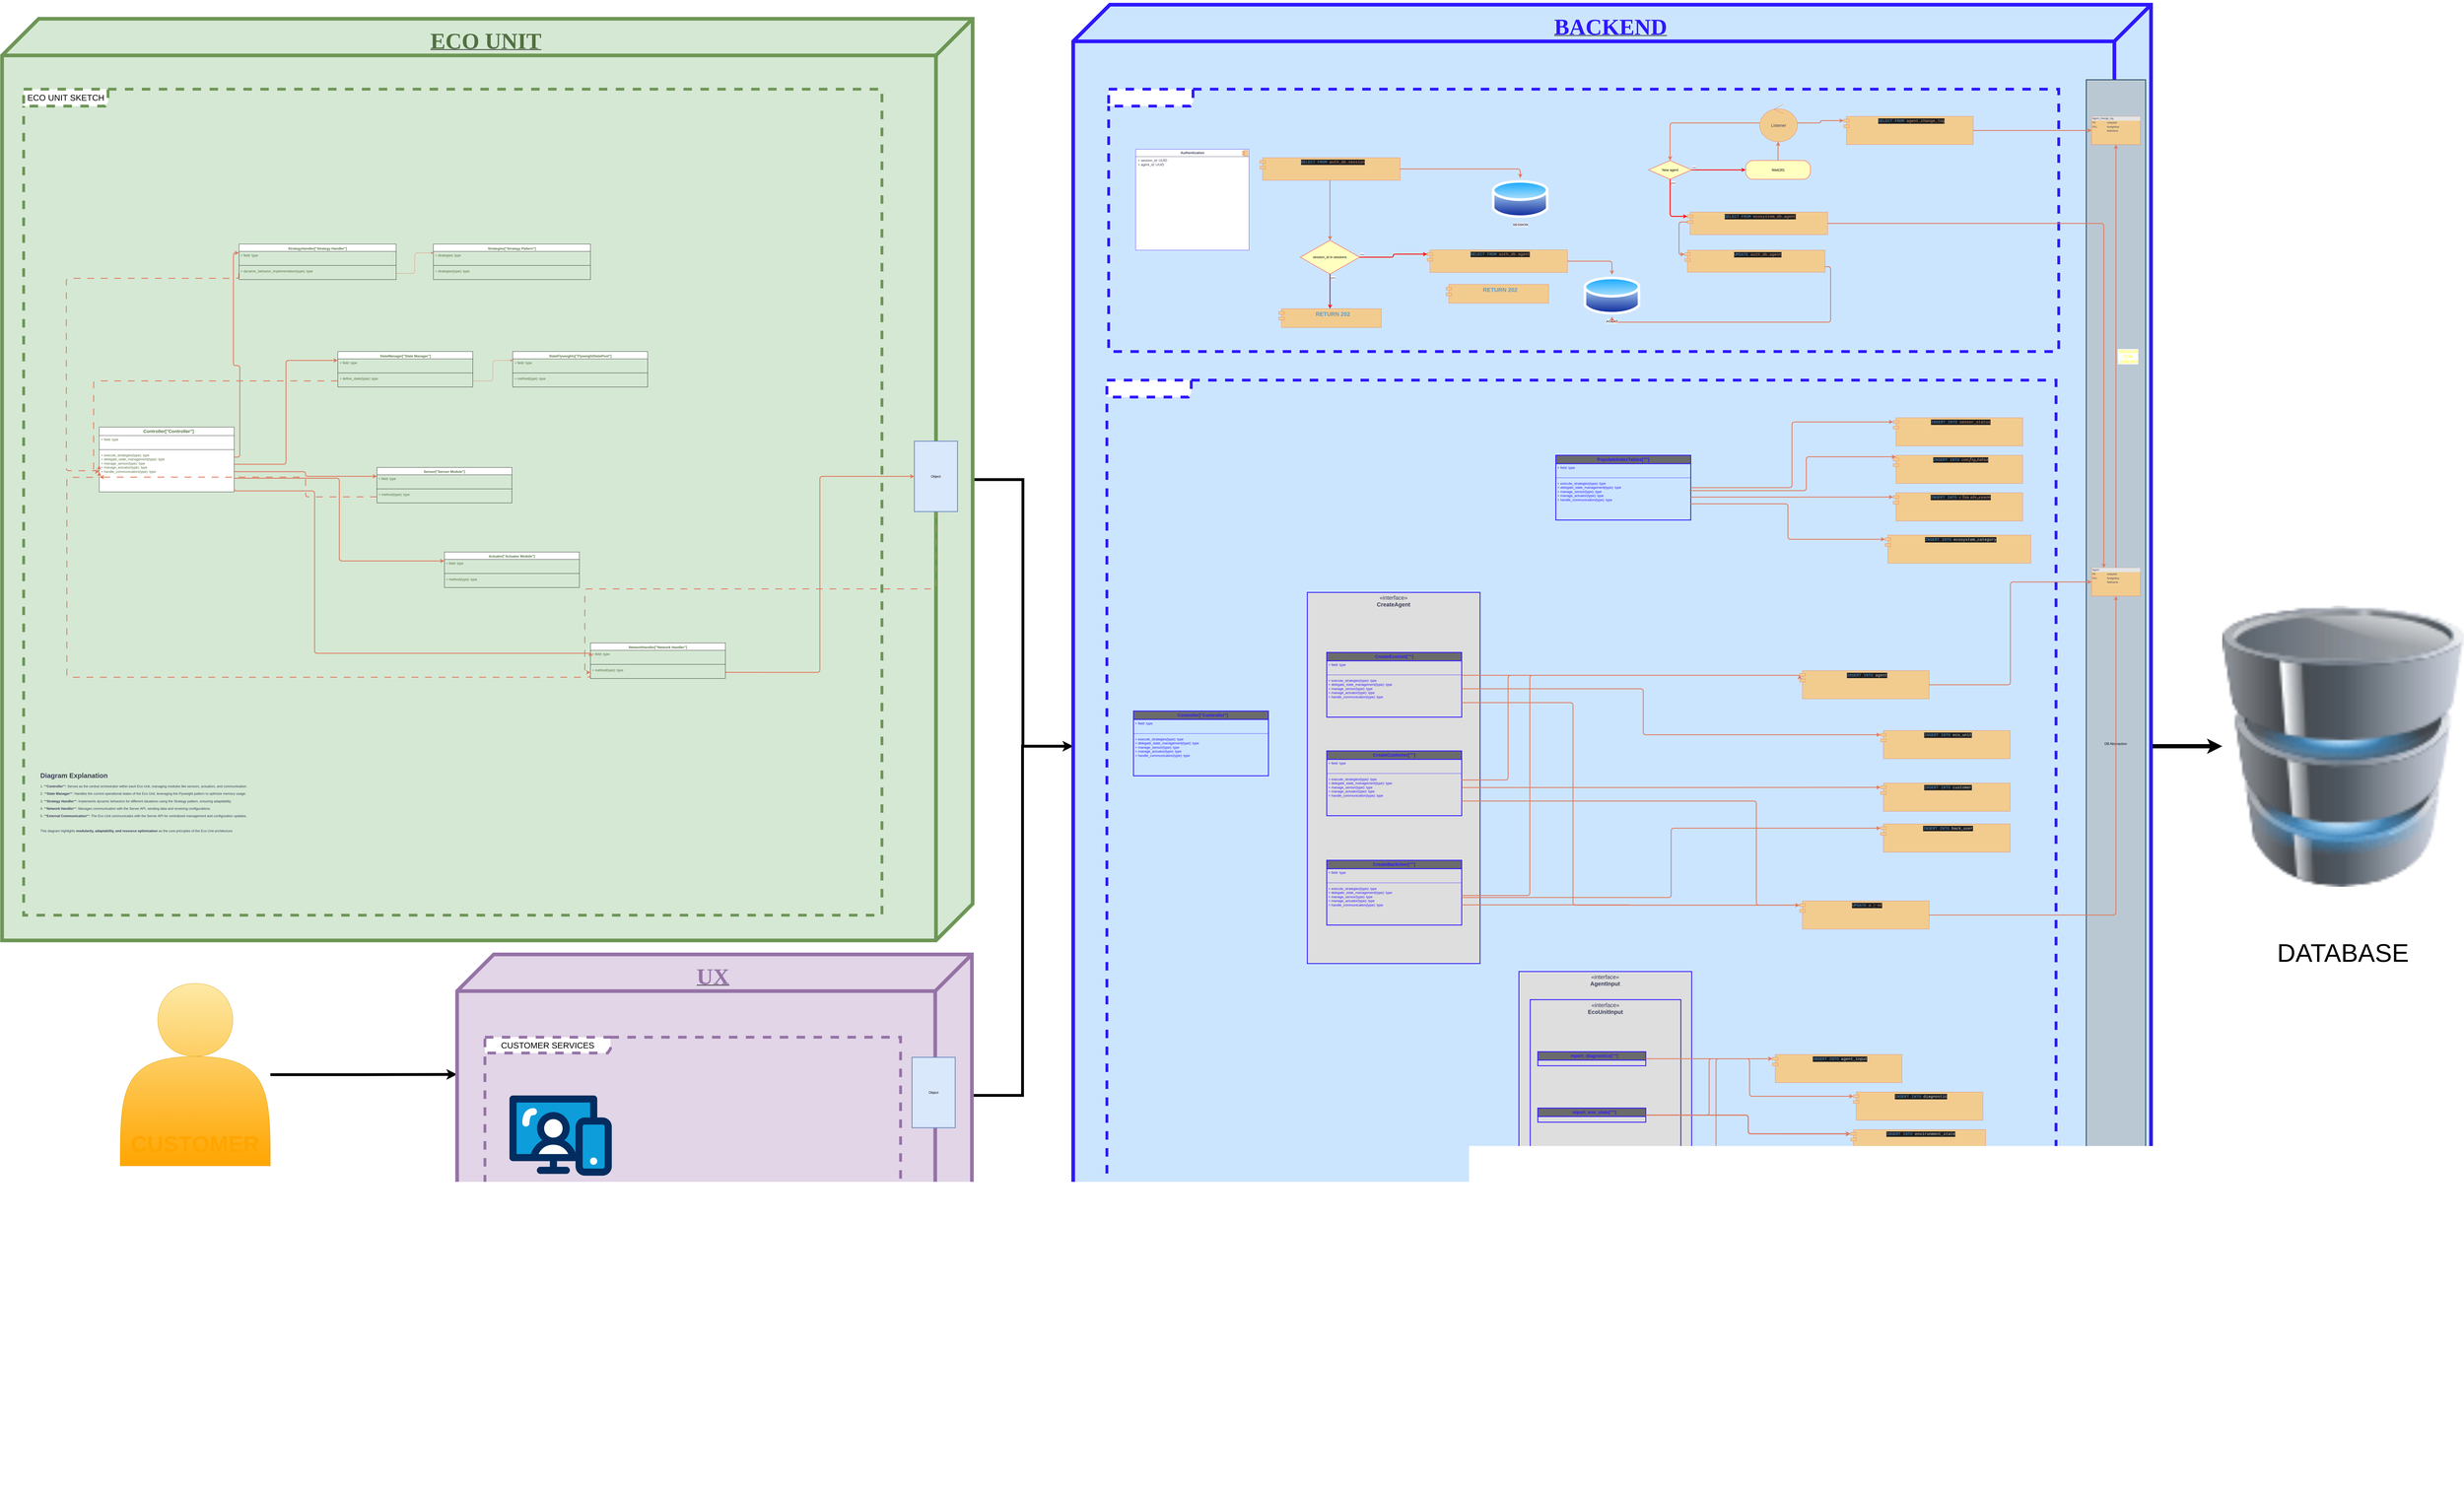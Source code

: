 <mxfile version="25.0.2">
  <diagram name="Página-1" id="v93OToGNnm_jCtho4Ft6">
    <mxGraphModel dx="10916" dy="7400" grid="1" gridSize="10" guides="1" tooltips="1" connect="1" arrows="1" fold="1" page="1" pageScale="1" pageWidth="4681" pageHeight="3300" background="none" math="0" shadow="0">
      <root>
        <mxCell id="0" />
        <mxCell id="1" parent="0" />
        <mxCell id="gWoKqz0lpScKam20XCxX-42" value="" style="group;rounded=0;" parent="1" vertex="1" connectable="0">
          <mxGeometry x="-4330" y="-3040" width="8630" height="5260" as="geometry" />
        </mxCell>
        <mxCell id="gWoKqz0lpScKam20XCxX-32" style="edgeStyle=orthogonalEdgeStyle;rounded=0;orthogonalLoop=1;jettySize=auto;html=1;exitX=0;exitY=0;exitDx=500;exitDy=0;exitPerimeter=0;strokeWidth=10;" parent="gWoKqz0lpScKam20XCxX-42" source="gWoKqz0lpScKam20XCxX-27" target="gWoKqz0lpScKam20XCxX-13" edge="1">
          <mxGeometry relative="1" as="geometry" />
        </mxCell>
        <mxCell id="gWoKqz0lpScKam20XCxX-6" value="&lt;h1&gt;&lt;br&gt;&lt;/h1&gt;&lt;h1&gt;&lt;b&gt;&lt;font color=&quot;#ffa500&quot; style=&quot;font-size: 80px;&quot;&gt;&lt;br&gt;&lt;/font&gt;&lt;/b&gt;&lt;/h1&gt;&lt;h1&gt;&lt;b&gt;&lt;font color=&quot;#ffa500&quot; style=&quot;font-size: 80px;&quot;&gt;&lt;br&gt;&lt;/font&gt;&lt;/b&gt;&lt;/h1&gt;&lt;h1&gt;&lt;b&gt;&lt;font color=&quot;#ffa500&quot; style=&quot;font-size: 80px;&quot;&gt;&lt;br&gt;&lt;/font&gt;&lt;/b&gt;&lt;/h1&gt;&lt;h1&gt;&lt;b&gt;&lt;font color=&quot;#ffa500&quot; style=&quot;font-size: 80px;&quot;&gt;&lt;br&gt;&lt;/font&gt;&lt;/b&gt;&lt;/h1&gt;&lt;h1&gt;&lt;b style=&quot;background-color: initial; font-size: 12px;&quot;&gt;&lt;font color=&quot;#ffa500&quot; style=&quot;font-size: 80px;&quot;&gt;CUSTOMER&lt;/font&gt;&lt;/b&gt;&lt;br&gt;&lt;/h1&gt;" style="shape=actor;whiteSpace=wrap;html=1;strokeColor=#d79b00;fillColor=#fde9a5;gradientColor=#ffa500;rounded=0;" parent="gWoKqz0lpScKam20XCxX-42" vertex="1">
          <mxGeometry x="323.15" y="3487.861" width="532.247" height="647.129" as="geometry" />
        </mxCell>
        <mxCell id="gWoKqz0lpScKam20XCxX-31" style="edgeStyle=orthogonalEdgeStyle;rounded=0;orthogonalLoop=1;jettySize=auto;html=1;strokeWidth=10;" parent="gWoKqz0lpScKam20XCxX-42" source="gWoKqz0lpScKam20XCxX-8" target="gWoKqz0lpScKam20XCxX-13" edge="1">
          <mxGeometry relative="1" as="geometry" />
        </mxCell>
        <mxCell id="gWoKqz0lpScKam20XCxX-8" value="&lt;h1&gt;&lt;font color=&quot;#527040&quot; face=&quot;Verdana&quot; style=&quot;font-size: 80px;&quot;&gt;&lt;b style=&quot;&quot;&gt;ECO UNIT&lt;/b&gt;&lt;/font&gt;&lt;/h1&gt;" style="verticalAlign=top;align=center;spacingTop=8;spacingLeft=2;spacingRight=12;shape=cube;size=130;direction=south;fontStyle=4;html=1;whiteSpace=wrap;strokeColor=#6D9656;fillColor=#d5e8d4;strokeWidth=13;rounded=0;" parent="gWoKqz0lpScKam20XCxX-42" vertex="1">
          <mxGeometry x="-95.676" y="66.577" width="3440.595" height="3268.833" as="geometry" />
        </mxCell>
        <mxCell id="gWoKqz0lpScKam20XCxX-12" value="&lt;h1&gt;&lt;br&gt;&lt;/h1&gt;&lt;h1&gt;&lt;b&gt;&lt;font color=&quot;#d8d8e9&quot; style=&quot;font-size: 80px;&quot;&gt;&lt;br&gt;&lt;/font&gt;&lt;/b&gt;&lt;/h1&gt;&lt;h1&gt;&lt;b&gt;&lt;font color=&quot;#d8d8e9&quot; style=&quot;font-size: 80px;&quot;&gt;&lt;br&gt;&lt;/font&gt;&lt;/b&gt;&lt;/h1&gt;&lt;h1&gt;&lt;b&gt;&lt;font color=&quot;#d8d8e9&quot; style=&quot;font-size: 80px;&quot;&gt;&lt;br&gt;&lt;/font&gt;&lt;/b&gt;&lt;/h1&gt;&lt;h1&gt;&lt;b style=&quot;background-color: initial; font-size: 12px;&quot;&gt;&lt;font color=&quot;#d8d8e9&quot; style=&quot;font-size: 80px;&quot;&gt;&lt;br&gt;&lt;/font&gt;&lt;/b&gt;&lt;/h1&gt;&lt;h1&gt;&lt;span style=&quot;font-size: 80px;&quot;&gt;&lt;font color=&quot;#2e17ff&quot;&gt;BACKOFFICE&lt;/font&gt;&lt;/span&gt;&lt;/h1&gt;" style="shape=actor;whiteSpace=wrap;html=1;strokeColor=#6c8ebf;fillColor=#dae8fc;gradientColor=#2E17FF;rounded=0;" parent="gWoKqz0lpScKam20XCxX-42" vertex="1">
          <mxGeometry x="323.15" y="4410.435" width="532.247" height="647.129" as="geometry" />
        </mxCell>
        <mxCell id="gWoKqz0lpScKam20XCxX-41" style="edgeStyle=orthogonalEdgeStyle;rounded=0;orthogonalLoop=1;jettySize=auto;html=1;strokeWidth=15;" parent="gWoKqz0lpScKam20XCxX-42" source="gWoKqz0lpScKam20XCxX-13" target="gWoKqz0lpScKam20XCxX-40" edge="1">
          <mxGeometry relative="1" as="geometry" />
        </mxCell>
        <mxCell id="gWoKqz0lpScKam20XCxX-13" value="&lt;h1&gt;&lt;font face=&quot;Verdana&quot; color=&quot;#2e17ff&quot;&gt;&lt;span style=&quot;font-size: 80px;&quot;&gt;BACKEND&lt;/span&gt;&lt;/font&gt;&lt;/h1&gt;&lt;div&gt;&lt;font face=&quot;Verdana&quot; color=&quot;#2e17ff&quot;&gt;&lt;span style=&quot;font-size: 80px;&quot;&gt;&lt;br&gt;&lt;/span&gt;&lt;/font&gt;&lt;/div&gt;" style="verticalAlign=top;align=center;spacingTop=8;spacingLeft=2;spacingRight=12;shape=cube;size=130;direction=south;fontStyle=4;html=1;whiteSpace=wrap;strokeColor=#2E17FF;fillColor=#cce5ff;strokeWidth=13;rounded=0;" parent="gWoKqz0lpScKam20XCxX-42" vertex="1">
          <mxGeometry x="3701.305" y="16.646" width="3820.771" height="5260.0" as="geometry" />
        </mxCell>
        <mxCell id="gWoKqz0lpScKam20XCxX-24" value="&lt;b style=&quot;color: rgb(255, 255, 255); font-size: 30px;&quot;&gt;PURE PYTHON API&lt;/b&gt;" style="shape=umlFrame;whiteSpace=wrap;html=1;pointerEvents=0;strokeWidth=10;strokeColor=#2E17FF;dashed=1;align=center;width=299;height=60;rounded=0;" parent="gWoKqz0lpScKam20XCxX-42" vertex="1">
          <mxGeometry x="3820.775" y="1348.291" width="3364.552" height="3861.772" as="geometry" />
        </mxCell>
        <mxCell id="gWoKqz0lpScKam20XCxX-29" style="edgeStyle=orthogonalEdgeStyle;rounded=0;orthogonalLoop=1;jettySize=auto;html=1;entryX=0.719;entryY=0.993;entryDx=0;entryDy=0;entryPerimeter=0;strokeWidth=10;" parent="gWoKqz0lpScKam20XCxX-42" source="gWoKqz0lpScKam20XCxX-12" target="gWoKqz0lpScKam20XCxX-27" edge="1">
          <mxGeometry relative="1" as="geometry" />
        </mxCell>
        <mxCell id="gWoKqz0lpScKam20XCxX-30" style="edgeStyle=orthogonalEdgeStyle;rounded=0;orthogonalLoop=1;jettySize=auto;html=1;entryX=0.227;entryY=1;entryDx=0;entryDy=0;entryPerimeter=0;strokeWidth=10;" parent="gWoKqz0lpScKam20XCxX-42" source="gWoKqz0lpScKam20XCxX-6" target="gWoKqz0lpScKam20XCxX-27" edge="1">
          <mxGeometry relative="1" as="geometry" />
        </mxCell>
        <mxCell id="gWoKqz0lpScKam20XCxX-34" value="" style="group;rounded=0;" parent="gWoKqz0lpScKam20XCxX-42" vertex="1" connectable="0">
          <mxGeometry x="1577.731" y="3384.984" width="1824.846" height="1875.016" as="geometry" />
        </mxCell>
        <mxCell id="gWoKqz0lpScKam20XCxX-27" value="&lt;h1&gt;&lt;font color=&quot;#9673a6&quot; face=&quot;Verdana&quot; style=&quot;font-size: 80px;&quot;&gt;&lt;b style=&quot;&quot;&gt;UX&lt;/b&gt;&lt;/font&gt;&lt;/h1&gt;" style="verticalAlign=top;align=center;spacingTop=8;spacingLeft=2;spacingRight=12;shape=cube;size=130;direction=south;fontStyle=4;html=1;whiteSpace=wrap;strokeColor=#9673a6;fillColor=#e1d5e7;strokeWidth=13;rounded=0;" parent="gWoKqz0lpScKam20XCxX-34" vertex="1">
          <mxGeometry x="-60.314" width="1824.846" height="1875.016" as="geometry" />
        </mxCell>
        <mxCell id="gWoKqz0lpScKam20XCxX-63" value="" style="group;rounded=0;" parent="gWoKqz0lpScKam20XCxX-34" vertex="1" connectable="0">
          <mxGeometry x="38.271" y="293.694" width="1473.415" height="688.394" as="geometry" />
        </mxCell>
        <mxCell id="gWoKqz0lpScKam20XCxX-17" value="&lt;span style=&quot;color: rgba(0, 0, 0, 0); font-family: monospace; font-size: 0px; text-align: start;&quot;&gt;%3CmxGraphModel%3E%3Croot%3E%3CmxCell%20id%3D%220%22%2F%3E%3CmxCell%20id%3D%221%22%20parent%3D%220%22%2F%3E%3CmxCell%20id%3D%222%22%20value%3D%22%22%20style%3D%22group%22%20vertex%3D%221%22%20connectable%3D%220%22%20parent%3D%221%22%3E%3CmxGeometry%20x%3D%2290%22%20y%3D%2260%22%20width%3D%224510%22%20height%3D%223160%22%20as%3D%22geometry%22%2F%3E%3C%2FmxCell%3E%3CmxCell%20id%3D%223%22%20style%3D%22edgeStyle%3DorthogonalEdgeStyle%3Brounded%3D0%3BorthogonalLoop%3D1%3BjettySize%3Dauto%3Bhtml%3D1%3BexitX%3D0%3BexitY%3D0%3BexitDx%3D500%3BexitDy%3D0%3BexitPerimeter%3D0%3BstrokeWidth%3D10%3B%22%20edge%3D%221%22%20parent%3D%222%22%20source%3D%2214%22%20target%3D%229%22%3E%3CmxGeometry%20relative%3D%221%22%20as%3D%22geometry%22%2F%3E%3C%2FmxCell%3E%3CmxCell%20id%3D%224%22%20value%3D%22%26lt%3Bh1%26gt%3B%26lt%3Bbr%26gt%3B%26lt%3B%2Fh1%26gt%3B%26lt%3Bh1%26gt%3B%26lt%3Bb%26gt%3B%26lt%3Bfont%20color%3D%26quot%3B%23ffa500%26quot%3B%20style%3D%26quot%3Bfont-size%3A%2080px%3B%26quot%3B%26gt%3B%26lt%3Bbr%26gt%3B%26lt%3B%2Ffont%26gt%3B%26lt%3B%2Fb%26gt%3B%26lt%3B%2Fh1%26gt%3B%26lt%3Bh1%26gt%3B%26lt%3Bb%26gt%3B%26lt%3Bfont%20color%3D%26quot%3B%23ffa500%26quot%3B%20style%3D%26quot%3Bfont-size%3A%2080px%3B%26quot%3B%26gt%3B%26lt%3Bbr%26gt%3B%26lt%3B%2Ffont%26gt%3B%26lt%3B%2Fb%26gt%3B%26lt%3B%2Fh1%26gt%3B%26lt%3Bh1%26gt%3B%26lt%3Bb%26gt%3B%26lt%3Bfont%20color%3D%26quot%3B%23ffa500%26quot%3B%20style%3D%26quot%3Bfont-size%3A%2080px%3B%26quot%3B%26gt%3B%26lt%3Bbr%26gt%3B%26lt%3B%2Ffont%26gt%3B%26lt%3B%2Fb%26gt%3B%26lt%3B%2Fh1%26gt%3B%26lt%3Bh1%26gt%3B%26lt%3Bb%26gt%3B%26lt%3Bfont%20color%3D%26quot%3B%23ffa500%26quot%3B%20style%3D%26quot%3Bfont-size%3A%2080px%3B%26quot%3B%26gt%3B%26lt%3Bbr%26gt%3B%26lt%3B%2Ffont%26gt%3B%26lt%3B%2Fb%26gt%3B%26lt%3B%2Fh1%26gt%3B%26lt%3Bh1%26gt%3B%26lt%3Bb%20style%3D%26quot%3Bbackground-color%3A%20initial%3B%20font-size%3A%2012px%3B%26quot%3B%26gt%3B%26lt%3Bfont%20color%3D%26quot%3B%23ffa500%26quot%3B%20style%3D%26quot%3Bfont-size%3A%2080px%3B%26quot%3B%26gt%3BCUSTOMER%26lt%3B%2Ffont%26gt%3B%26lt%3B%2Fb%26gt%3B%26lt%3Bbr%26gt%3B%26lt%3B%2Fh1%26gt%3B%22%20style%3D%22shape%3Dactor%3BwhiteSpace%3Dwrap%3Bhtml%3D1%3BstrokeColor%3D%23d79b00%3BfillColor%3D%23fde9a5%3BgradientColor%3D%23ffa500%3B%22%20vertex%3D%221%22%20parent%3D%222%22%3E%3CmxGeometry%20x%3D%22168.877%22%20y%3D%222095.369%22%20width%3D%22278.15%22%20height%3D%22388.77%22%20as%3D%22geometry%22%2F%3E%3C%2FmxCell%3E%3CmxCell%20id%3D%225%22%20style%3D%22edgeStyle%3DorthogonalEdgeStyle%3Brounded%3D0%3BorthogonalLoop%3D1%3BjettySize%3Dauto%3Bhtml%3D1%3BstrokeWidth%3D10%3B%22%20edge%3D%221%22%20parent%3D%222%22%20source%3D%226%22%20target%3D%229%22%3E%3CmxGeometry%20relative%3D%221%22%20as%3D%22geometry%22%2F%3E%3C%2FmxCell%3E%3CmxCell%20id%3D%226%22%20value%3D%22%26lt%3Bh1%26gt%3B%26lt%3Bfont%20color%3D%26quot%3B%23527040%26quot%3B%20face%3D%26quot%3BVerdana%26quot%3B%20style%3D%26quot%3Bfont-size%3A%2080px%3B%26quot%3B%26gt%3B%26lt%3Bb%20style%3D%26quot%3B%26quot%3B%26gt%3BECO%20UNIT%26lt%3B%2Fb%26gt%3B%26lt%3B%2Ffont%26gt%3B%26lt%3B%2Fh1%26gt%3B%22%20style%3D%22verticalAlign%3Dtop%3Balign%3Dcenter%3BspacingTop%3D8%3BspacingLeft%3D2%3BspacingRight%3D12%3Bshape%3Dcube%3Bsize%3D130%3Bdirection%3Dsouth%3BfontStyle%3D4%3Bhtml%3D1%3BwhiteSpace%3Dwrap%3BstrokeColor%3D%236D9656%3BfillColor%3D%23d5e8d4%3BstrokeWidth%3D13%3B%22%20vertex%3D%221%22%20parent%3D%222%22%3E%3CmxGeometry%20y%3D%2219.937%22%20width%3D%221798.04%22%20height%3D%221963.785%22%20as%3D%22geometry%22%2F%3E%3C%2FmxCell%3E%3CmxCell%20id%3D%227%22%20value%3D%22%26lt%3Bh1%26gt%3B%26lt%3Bbr%26gt%3B%26lt%3B%2Fh1%26gt%3B%26lt%3Bh1%26gt%3B%26lt%3Bb%26gt%3B%26lt%3Bfont%20color%3D%26quot%3B%23d8d8e9%26quot%3B%20style%3D%26quot%3Bfont-size%3A%2080px%3B%26quot%3B%26gt%3B%26lt%3Bbr%26gt%3B%26lt%3B%2Ffont%26gt%3B%26lt%3B%2Fb%26gt%3B%26lt%3B%2Fh1%26gt%3B%26lt%3Bh1%26gt%3B%26lt%3Bb%26gt%3B%26lt%3Bfont%20color%3D%26quot%3B%23d8d8e9%26quot%3B%20style%3D%26quot%3Bfont-size%3A%2080px%3B%26quot%3B%26gt%3B%26lt%3Bbr%26gt%3B%26lt%3B%2Ffont%26gt%3B%26lt%3B%2Fb%26gt%3B%26lt%3B%2Fh1%26gt%3B%26lt%3Bh1%26gt%3B%26lt%3Bb%26gt%3B%26lt%3Bfont%20color%3D%26quot%3B%23d8d8e9%26quot%3B%20style%3D%26quot%3Bfont-size%3A%2080px%3B%26quot%3B%26gt%3B%26lt%3Bbr%26gt%3B%26lt%3B%2Ffont%26gt%3B%26lt%3B%2Fb%26gt%3B%26lt%3B%2Fh1%26gt%3B%26lt%3Bh1%26gt%3B%26lt%3Bb%20style%3D%26quot%3Bbackground-color%3A%20initial%3B%20font-size%3A%2012px%3B%26quot%3B%26gt%3B%26lt%3Bfont%20color%3D%26quot%3B%23d8d8e9%26quot%3B%20style%3D%26quot%3Bfont-size%3A%2080px%3B%26quot%3B%26gt%3B%26lt%3Bbr%26gt%3B%26lt%3B%2Ffont%26gt%3B%26lt%3B%2Fb%26gt%3B%26lt%3B%2Fh1%26gt%3B%26lt%3Bh1%26gt%3B%26lt%3Bspan%20style%3D%26quot%3Bfont-size%3A%2080px%3B%26quot%3B%26gt%3B%26lt%3Bfont%20color%3D%26quot%3B%232e17ff%26quot%3B%26gt%3BBACKOFFICE%26lt%3B%2Ffont%26gt%3B%26lt%3B%2Fspan%26gt%3B%26lt%3B%2Fh1%26gt%3B%22%20style%3D%22shape%3Dactor%3BwhiteSpace%3Dwrap%3Bhtml%3D1%3BstrokeColor%3D%236c8ebf%3BfillColor%3D%23dae8fc%3BgradientColor%3D%232E17FF%3B%22%20vertex%3D%221%22%20parent%3D%222%22%3E%3CmxGeometry%20x%3D%22168.877%22%20y%3D%222649.615%22%20width%3D%22278.15%22%20height%3D%22388.77%22%20as%3D%22geometry%22%2F%3E%3C%2FmxCell%3E%3CmxCell%20id%3D%228%22%20style%3D%22edgeStyle%3DorthogonalEdgeStyle%3Brounded%3D0%3BorthogonalLoop%3D1%3BjettySize%3Dauto%3Bhtml%3D1%3BstrokeWidth%3D15%3B%22%20edge%3D%221%22%20parent%3D%222%22%20source%3D%229%22%20target%3D%2216%22%3E%3CmxGeometry%20relative%3D%221%22%20as%3D%22geometry%22%2F%3E%3C%2FmxCell%3E%3CmxCell%20id%3D%229%22%20value%3D%22%26lt%3Bh1%26gt%3B%26lt%3Bfont%20face%3D%26quot%3BVerdana%26quot%3B%20color%3D%26quot%3B%232e17ff%26quot%3B%26gt%3B%26lt%3Bspan%20style%3D%26quot%3Bfont-size%3A%2080px%3B%26quot%3B%26gt%3BBACKEND%26lt%3B%2Fspan%26gt%3B%26lt%3B%2Ffont%26gt%3B%26lt%3B%2Fh1%26gt%3B%26lt%3Bdiv%26gt%3B%26lt%3Bfont%20face%3D%26quot%3BVerdana%26quot%3B%20color%3D%26quot%3B%232e17ff%26quot%3B%26gt%3B%26lt%3Bspan%20style%3D%26quot%3Bfont-size%3A%2080px%3B%26quot%3B%26gt%3B%26lt%3Bbr%26gt%3B%26lt%3B%2Fspan%26gt%3B%26lt%3B%2Ffont%26gt%3B%26lt%3B%2Fdiv%26gt%3B%22%20style%3D%22verticalAlign%3Dtop%3Balign%3Dcenter%3BspacingTop%3D8%3BspacingLeft%3D2%3BspacingRight%3D12%3Bshape%3Dcube%3Bsize%3D130%3Bdirection%3Dsouth%3BfontStyle%3D4%3Bhtml%3D1%3BwhiteSpace%3Dwrap%3BstrokeColor%3D%232E17FF%3BfillColor%3D%23cce5ff%3BstrokeWidth%3D13%3B%22%20vertex%3D%221%22%20parent%3D%222%22%3E%3CmxGeometry%20x%3D%221954.996%22%20width%3D%221996.718%22%20height%3D%223160.0%22%20as%3D%22geometry%22%2F%3E%3C%2FmxCell%3E%3CmxCell%20id%3D%2210%22%20value%3D%22%26lt%3Bfont%20color%3D%26quot%3B%23ffffff%26quot%3B%20style%3D%26quot%3Bfont-size%3A%2030px%3B%26quot%3B%26gt%3B%26lt%3Bb%20style%3D%26quot%3B%26quot%3B%26gt%3BPURE%20PYTHON%20API%26lt%3B%2Fb%26gt%3B%26lt%3B%2Ffont%26gt%3B%22%20style%3D%22shape%3DumlFrame%3BwhiteSpace%3Dwrap%3Bhtml%3D1%3BpointerEvents%3D0%3BstrokeWidth%3D10%3BstrokeColor%3D%232E17FF%3Bdashed%3D1%3Balign%3Dcenter%3Bwidth%3D299%3Bheight%3D60%3B%22%20vertex%3D%221%22%20parent%3D%222%22%3E%3CmxGeometry%20x%3D%221996.718%22%20y%3D%22179.432%22%20width%3D%221758.304%22%20height%3D%222920.757%22%20as%3D%22geometry%22%2F%3E%3C%2FmxCell%3E%3CmxCell%20id%3D%2211%22%20style%3D%22edgeStyle%3DorthogonalEdgeStyle%3Brounded%3D0%3BorthogonalLoop%3D1%3BjettySize%3Dauto%3Bhtml%3D1%3BentryX%3D0.719%3BentryY%3D0.993%3BentryDx%3D0%3BentryDy%3D0%3BentryPerimeter%3D0%3BstrokeWidth%3D10%3B%22%20edge%3D%221%22%20parent%3D%222%22%20source%3D%227%22%20target%3D%2214%22%3E%3CmxGeometry%20relative%3D%221%22%20as%3D%22geometry%22%2F%3E%3C%2FmxCell%3E%3CmxCell%20id%3D%2212%22%20style%3D%22edgeStyle%3DorthogonalEdgeStyle%3Brounded%3D0%3BorthogonalLoop%3D1%3BjettySize%3Dauto%3Bhtml%3D1%3BentryX%3D0.227%3BentryY%3D1%3BentryDx%3D0%3BentryDy%3D0%3BentryPerimeter%3D0%3BstrokeWidth%3D10%3B%22%20edge%3D%221%22%20parent%3D%222%22%20source%3D%224%22%20target%3D%2214%22%3E%3CmxGeometry%20relative%3D%221%22%20as%3D%22geometry%22%2F%3E%3C%2FmxCell%3E%3CmxCell%20id%3D%2213%22%20value%3D%22%22%20style%3D%22group%22%20vertex%3D%221%22%20connectable%3D%220%22%20parent%3D%222%22%3E%3CmxGeometry%20x%3D%22824.515%22%20y%3D%222033.565%22%20width%3D%22953.656%22%20height%3D%221126.435%22%20as%3D%22geometry%22%2F%3E%3C%2FmxCell%3E%3CmxCell%20id%3D%2214%22%20value%3D%22%26lt%3Bh1%26gt%3B%26lt%3Bfont%20color%3D%26quot%3B%239673a6%26quot%3B%20face%3D%26quot%3BVerdana%26quot%3B%20style%3D%26quot%3Bfont-size%3A%2080px%3B%26quot%3B%26gt%3B%26lt%3Bb%20style%3D%26quot%3B%26quot%3B%26gt%3BUX%26lt%3B%2Fb%26gt%3B%26lt%3B%2Ffont%26gt%3B%26lt%3B%2Fh1%26gt%3B%22%20style%3D%22verticalAlign%3Dtop%3Balign%3Dcenter%3BspacingTop%3D8%3BspacingLeft%3D2%3BspacingRight%3D12%3Bshape%3Dcube%3Bsize%3D130%3Bdirection%3Dsouth%3BfontStyle%3D4%3Bhtml%3D1%3BwhiteSpace%3Dwrap%3BstrokeColor%3D%239673a6%3BfillColor%3D%23e1d5e7%3BstrokeWidth%3D13%3B%22%20vertex%3D%221%22%20parent%3D%2213%22%3E%3CmxGeometry%20width%3D%22953.656%22%20height%3D%221126.435%22%20as%3D%22geometry%22%2F%3E%3C%2FmxCell%3E%3CmxCell%20id%3D%2215%22%20value%3D%22%22%20style%3D%22verticalLabelPosition%3Dbottom%3Baspect%3Dfixed%3Bhtml%3D1%3Bshape%3Dmxgraph.salesforce.web%3B%22%20vertex%3D%221%22%20parent%3D%2213%22%3E%3CmxGeometry%20x%3D%2265.48%22%20y%3D%22166.44%22%20width%3D%22217.86%22%20height%3D%22172.11%22%20as%3D%22geometry%22%2F%3E%3C%2FmxCell%3E%3CmxCell%20id%3D%2216%22%20value%3D%22%26lt%3Bfont%20style%3D%26quot%3Bfont-size%3A%2090px%3B%26quot%3B%26gt%3BDATABASE%26lt%3B%2Ffont%26gt%3B%22%20style%3D%22image%3Bhtml%3D1%3Bimage%3Dimg%2Flib%2Fclip_art%2Fcomputers%2FDatabase_128x128.png%22%20vertex%3D%221%22%20parent%3D%222%22%3E%3CmxGeometry%20x%3D%224062.974%22%20y%3D%221176.278%22%20width%3D%22447.026%22%20height%3D%22807.445%22%20as%3D%22geometry%22%2F%3E%3C%2FmxCell%3E%3C%2Froot%3E%3C%2FmxGraphModel%3E&lt;/span&gt;" style="verticalLabelPosition=bottom;aspect=fixed;html=1;shape=mxgraph.salesforce.web;rounded=0;" parent="gWoKqz0lpScKam20XCxX-63" vertex="1">
          <mxGeometry x="87.027" y="205.53" width="362.64" height="286.487" as="geometry" />
        </mxCell>
        <mxCell id="gWoKqz0lpScKam20XCxX-61" value="&lt;font style=&quot;font-size: 30px;&quot;&gt;CUSTOMER SERVICES&lt;/font&gt;" style="shape=umlFrame;whiteSpace=wrap;html=1;pointerEvents=0;strokeWidth=10;strokeColor=#9673A6;dashed=1;align=center;width=445;height=56;rounded=0;" parent="gWoKqz0lpScKam20XCxX-63" vertex="1">
          <mxGeometry width="1473.415" height="688.394" as="geometry" />
        </mxCell>
        <mxCell id="gWoKqz0lpScKam20XCxX-64" value="" style="group;rounded=0;" parent="gWoKqz0lpScKam20XCxX-34" vertex="1" connectable="0">
          <mxGeometry x="29.621" y="1042.745" width="1473.415" height="649.177" as="geometry" />
        </mxCell>
        <mxCell id="gWoKqz0lpScKam20XCxX-65" value="&lt;span style=&quot;color: rgba(0, 0, 0, 0); font-family: monospace; font-size: 0px; text-align: start;&quot;&gt;%3CmxGraphModel%3E%3Croot%3E%3CmxCell%20id%3D%220%22%2F%3E%3CmxCell%20id%3D%221%22%20parent%3D%220%22%2F%3E%3CmxCell%20id%3D%222%22%20value%3D%22%22%20style%3D%22group%22%20vertex%3D%221%22%20connectable%3D%220%22%20parent%3D%221%22%3E%3CmxGeometry%20x%3D%2290%22%20y%3D%2260%22%20width%3D%224510%22%20height%3D%223160%22%20as%3D%22geometry%22%2F%3E%3C%2FmxCell%3E%3CmxCell%20id%3D%223%22%20style%3D%22edgeStyle%3DorthogonalEdgeStyle%3Brounded%3D0%3BorthogonalLoop%3D1%3BjettySize%3Dauto%3Bhtml%3D1%3BexitX%3D0%3BexitY%3D0%3BexitDx%3D500%3BexitDy%3D0%3BexitPerimeter%3D0%3BstrokeWidth%3D10%3B%22%20edge%3D%221%22%20parent%3D%222%22%20source%3D%2214%22%20target%3D%229%22%3E%3CmxGeometry%20relative%3D%221%22%20as%3D%22geometry%22%2F%3E%3C%2FmxCell%3E%3CmxCell%20id%3D%224%22%20value%3D%22%26lt%3Bh1%26gt%3B%26lt%3Bbr%26gt%3B%26lt%3B%2Fh1%26gt%3B%26lt%3Bh1%26gt%3B%26lt%3Bb%26gt%3B%26lt%3Bfont%20color%3D%26quot%3B%23ffa500%26quot%3B%20style%3D%26quot%3Bfont-size%3A%2080px%3B%26quot%3B%26gt%3B%26lt%3Bbr%26gt%3B%26lt%3B%2Ffont%26gt%3B%26lt%3B%2Fb%26gt%3B%26lt%3B%2Fh1%26gt%3B%26lt%3Bh1%26gt%3B%26lt%3Bb%26gt%3B%26lt%3Bfont%20color%3D%26quot%3B%23ffa500%26quot%3B%20style%3D%26quot%3Bfont-size%3A%2080px%3B%26quot%3B%26gt%3B%26lt%3Bbr%26gt%3B%26lt%3B%2Ffont%26gt%3B%26lt%3B%2Fb%26gt%3B%26lt%3B%2Fh1%26gt%3B%26lt%3Bh1%26gt%3B%26lt%3Bb%26gt%3B%26lt%3Bfont%20color%3D%26quot%3B%23ffa500%26quot%3B%20style%3D%26quot%3Bfont-size%3A%2080px%3B%26quot%3B%26gt%3B%26lt%3Bbr%26gt%3B%26lt%3B%2Ffont%26gt%3B%26lt%3B%2Fb%26gt%3B%26lt%3B%2Fh1%26gt%3B%26lt%3Bh1%26gt%3B%26lt%3Bb%26gt%3B%26lt%3Bfont%20color%3D%26quot%3B%23ffa500%26quot%3B%20style%3D%26quot%3Bfont-size%3A%2080px%3B%26quot%3B%26gt%3B%26lt%3Bbr%26gt%3B%26lt%3B%2Ffont%26gt%3B%26lt%3B%2Fb%26gt%3B%26lt%3B%2Fh1%26gt%3B%26lt%3Bh1%26gt%3B%26lt%3Bb%20style%3D%26quot%3Bbackground-color%3A%20initial%3B%20font-size%3A%2012px%3B%26quot%3B%26gt%3B%26lt%3Bfont%20color%3D%26quot%3B%23ffa500%26quot%3B%20style%3D%26quot%3Bfont-size%3A%2080px%3B%26quot%3B%26gt%3BCUSTOMER%26lt%3B%2Ffont%26gt%3B%26lt%3B%2Fb%26gt%3B%26lt%3Bbr%26gt%3B%26lt%3B%2Fh1%26gt%3B%22%20style%3D%22shape%3Dactor%3BwhiteSpace%3Dwrap%3Bhtml%3D1%3BstrokeColor%3D%23d79b00%3BfillColor%3D%23fde9a5%3BgradientColor%3D%23ffa500%3B%22%20vertex%3D%221%22%20parent%3D%222%22%3E%3CmxGeometry%20x%3D%22168.877%22%20y%3D%222095.369%22%20width%3D%22278.15%22%20height%3D%22388.77%22%20as%3D%22geometry%22%2F%3E%3C%2FmxCell%3E%3CmxCell%20id%3D%225%22%20style%3D%22edgeStyle%3DorthogonalEdgeStyle%3Brounded%3D0%3BorthogonalLoop%3D1%3BjettySize%3Dauto%3Bhtml%3D1%3BstrokeWidth%3D10%3B%22%20edge%3D%221%22%20parent%3D%222%22%20source%3D%226%22%20target%3D%229%22%3E%3CmxGeometry%20relative%3D%221%22%20as%3D%22geometry%22%2F%3E%3C%2FmxCell%3E%3CmxCell%20id%3D%226%22%20value%3D%22%26lt%3Bh1%26gt%3B%26lt%3Bfont%20color%3D%26quot%3B%23527040%26quot%3B%20face%3D%26quot%3BVerdana%26quot%3B%20style%3D%26quot%3Bfont-size%3A%2080px%3B%26quot%3B%26gt%3B%26lt%3Bb%20style%3D%26quot%3B%26quot%3B%26gt%3BECO%20UNIT%26lt%3B%2Fb%26gt%3B%26lt%3B%2Ffont%26gt%3B%26lt%3B%2Fh1%26gt%3B%22%20style%3D%22verticalAlign%3Dtop%3Balign%3Dcenter%3BspacingTop%3D8%3BspacingLeft%3D2%3BspacingRight%3D12%3Bshape%3Dcube%3Bsize%3D130%3Bdirection%3Dsouth%3BfontStyle%3D4%3Bhtml%3D1%3BwhiteSpace%3Dwrap%3BstrokeColor%3D%236D9656%3BfillColor%3D%23d5e8d4%3BstrokeWidth%3D13%3B%22%20vertex%3D%221%22%20parent%3D%222%22%3E%3CmxGeometry%20y%3D%2219.937%22%20width%3D%221798.04%22%20height%3D%221963.785%22%20as%3D%22geometry%22%2F%3E%3C%2FmxCell%3E%3CmxCell%20id%3D%227%22%20value%3D%22%26lt%3Bh1%26gt%3B%26lt%3Bbr%26gt%3B%26lt%3B%2Fh1%26gt%3B%26lt%3Bh1%26gt%3B%26lt%3Bb%26gt%3B%26lt%3Bfont%20color%3D%26quot%3B%23d8d8e9%26quot%3B%20style%3D%26quot%3Bfont-size%3A%2080px%3B%26quot%3B%26gt%3B%26lt%3Bbr%26gt%3B%26lt%3B%2Ffont%26gt%3B%26lt%3B%2Fb%26gt%3B%26lt%3B%2Fh1%26gt%3B%26lt%3Bh1%26gt%3B%26lt%3Bb%26gt%3B%26lt%3Bfont%20color%3D%26quot%3B%23d8d8e9%26quot%3B%20style%3D%26quot%3Bfont-size%3A%2080px%3B%26quot%3B%26gt%3B%26lt%3Bbr%26gt%3B%26lt%3B%2Ffont%26gt%3B%26lt%3B%2Fb%26gt%3B%26lt%3B%2Fh1%26gt%3B%26lt%3Bh1%26gt%3B%26lt%3Bb%26gt%3B%26lt%3Bfont%20color%3D%26quot%3B%23d8d8e9%26quot%3B%20style%3D%26quot%3Bfont-size%3A%2080px%3B%26quot%3B%26gt%3B%26lt%3Bbr%26gt%3B%26lt%3B%2Ffont%26gt%3B%26lt%3B%2Fb%26gt%3B%26lt%3B%2Fh1%26gt%3B%26lt%3Bh1%26gt%3B%26lt%3Bb%20style%3D%26quot%3Bbackground-color%3A%20initial%3B%20font-size%3A%2012px%3B%26quot%3B%26gt%3B%26lt%3Bfont%20color%3D%26quot%3B%23d8d8e9%26quot%3B%20style%3D%26quot%3Bfont-size%3A%2080px%3B%26quot%3B%26gt%3B%26lt%3Bbr%26gt%3B%26lt%3B%2Ffont%26gt%3B%26lt%3B%2Fb%26gt%3B%26lt%3B%2Fh1%26gt%3B%26lt%3Bh1%26gt%3B%26lt%3Bspan%20style%3D%26quot%3Bfont-size%3A%2080px%3B%26quot%3B%26gt%3B%26lt%3Bfont%20color%3D%26quot%3B%232e17ff%26quot%3B%26gt%3BBACKOFFICE%26lt%3B%2Ffont%26gt%3B%26lt%3B%2Fspan%26gt%3B%26lt%3B%2Fh1%26gt%3B%22%20style%3D%22shape%3Dactor%3BwhiteSpace%3Dwrap%3Bhtml%3D1%3BstrokeColor%3D%236c8ebf%3BfillColor%3D%23dae8fc%3BgradientColor%3D%232E17FF%3B%22%20vertex%3D%221%22%20parent%3D%222%22%3E%3CmxGeometry%20x%3D%22168.877%22%20y%3D%222649.615%22%20width%3D%22278.15%22%20height%3D%22388.77%22%20as%3D%22geometry%22%2F%3E%3C%2FmxCell%3E%3CmxCell%20id%3D%228%22%20style%3D%22edgeStyle%3DorthogonalEdgeStyle%3Brounded%3D0%3BorthogonalLoop%3D1%3BjettySize%3Dauto%3Bhtml%3D1%3BstrokeWidth%3D15%3B%22%20edge%3D%221%22%20parent%3D%222%22%20source%3D%229%22%20target%3D%2216%22%3E%3CmxGeometry%20relative%3D%221%22%20as%3D%22geometry%22%2F%3E%3C%2FmxCell%3E%3CmxCell%20id%3D%229%22%20value%3D%22%26lt%3Bh1%26gt%3B%26lt%3Bfont%20face%3D%26quot%3BVerdana%26quot%3B%20color%3D%26quot%3B%232e17ff%26quot%3B%26gt%3B%26lt%3Bspan%20style%3D%26quot%3Bfont-size%3A%2080px%3B%26quot%3B%26gt%3BBACKEND%26lt%3B%2Fspan%26gt%3B%26lt%3B%2Ffont%26gt%3B%26lt%3B%2Fh1%26gt%3B%26lt%3Bdiv%26gt%3B%26lt%3Bfont%20face%3D%26quot%3BVerdana%26quot%3B%20color%3D%26quot%3B%232e17ff%26quot%3B%26gt%3B%26lt%3Bspan%20style%3D%26quot%3Bfont-size%3A%2080px%3B%26quot%3B%26gt%3B%26lt%3Bbr%26gt%3B%26lt%3B%2Fspan%26gt%3B%26lt%3B%2Ffont%26gt%3B%26lt%3B%2Fdiv%26gt%3B%22%20style%3D%22verticalAlign%3Dtop%3Balign%3Dcenter%3BspacingTop%3D8%3BspacingLeft%3D2%3BspacingRight%3D12%3Bshape%3Dcube%3Bsize%3D130%3Bdirection%3Dsouth%3BfontStyle%3D4%3Bhtml%3D1%3BwhiteSpace%3Dwrap%3BstrokeColor%3D%232E17FF%3BfillColor%3D%23cce5ff%3BstrokeWidth%3D13%3B%22%20vertex%3D%221%22%20parent%3D%222%22%3E%3CmxGeometry%20x%3D%221954.996%22%20width%3D%221996.718%22%20height%3D%223160.0%22%20as%3D%22geometry%22%2F%3E%3C%2FmxCell%3E%3CmxCell%20id%3D%2210%22%20value%3D%22%26lt%3Bfont%20color%3D%26quot%3B%23ffffff%26quot%3B%20style%3D%26quot%3Bfont-size%3A%2030px%3B%26quot%3B%26gt%3B%26lt%3Bb%20style%3D%26quot%3B%26quot%3B%26gt%3BPURE%20PYTHON%20API%26lt%3B%2Fb%26gt%3B%26lt%3B%2Ffont%26gt%3B%22%20style%3D%22shape%3DumlFrame%3BwhiteSpace%3Dwrap%3Bhtml%3D1%3BpointerEvents%3D0%3BstrokeWidth%3D10%3BstrokeColor%3D%232E17FF%3Bdashed%3D1%3Balign%3Dcenter%3Bwidth%3D299%3Bheight%3D60%3B%22%20vertex%3D%221%22%20parent%3D%222%22%3E%3CmxGeometry%20x%3D%221996.718%22%20y%3D%22179.432%22%20width%3D%221758.304%22%20height%3D%222920.757%22%20as%3D%22geometry%22%2F%3E%3C%2FmxCell%3E%3CmxCell%20id%3D%2211%22%20style%3D%22edgeStyle%3DorthogonalEdgeStyle%3Brounded%3D0%3BorthogonalLoop%3D1%3BjettySize%3Dauto%3Bhtml%3D1%3BentryX%3D0.719%3BentryY%3D0.993%3BentryDx%3D0%3BentryDy%3D0%3BentryPerimeter%3D0%3BstrokeWidth%3D10%3B%22%20edge%3D%221%22%20parent%3D%222%22%20source%3D%227%22%20target%3D%2214%22%3E%3CmxGeometry%20relative%3D%221%22%20as%3D%22geometry%22%2F%3E%3C%2FmxCell%3E%3CmxCell%20id%3D%2212%22%20style%3D%22edgeStyle%3DorthogonalEdgeStyle%3Brounded%3D0%3BorthogonalLoop%3D1%3BjettySize%3Dauto%3Bhtml%3D1%3BentryX%3D0.227%3BentryY%3D1%3BentryDx%3D0%3BentryDy%3D0%3BentryPerimeter%3D0%3BstrokeWidth%3D10%3B%22%20edge%3D%221%22%20parent%3D%222%22%20source%3D%224%22%20target%3D%2214%22%3E%3CmxGeometry%20relative%3D%221%22%20as%3D%22geometry%22%2F%3E%3C%2FmxCell%3E%3CmxCell%20id%3D%2213%22%20value%3D%22%22%20style%3D%22group%22%20vertex%3D%221%22%20connectable%3D%220%22%20parent%3D%222%22%3E%3CmxGeometry%20x%3D%22824.515%22%20y%3D%222033.565%22%20width%3D%22953.656%22%20height%3D%221126.435%22%20as%3D%22geometry%22%2F%3E%3C%2FmxCell%3E%3CmxCell%20id%3D%2214%22%20value%3D%22%26lt%3Bh1%26gt%3B%26lt%3Bfont%20color%3D%26quot%3B%239673a6%26quot%3B%20face%3D%26quot%3BVerdana%26quot%3B%20style%3D%26quot%3Bfont-size%3A%2080px%3B%26quot%3B%26gt%3B%26lt%3Bb%20style%3D%26quot%3B%26quot%3B%26gt%3BUX%26lt%3B%2Fb%26gt%3B%26lt%3B%2Ffont%26gt%3B%26lt%3B%2Fh1%26gt%3B%22%20style%3D%22verticalAlign%3Dtop%3Balign%3Dcenter%3BspacingTop%3D8%3BspacingLeft%3D2%3BspacingRight%3D12%3Bshape%3Dcube%3Bsize%3D130%3Bdirection%3Dsouth%3BfontStyle%3D4%3Bhtml%3D1%3BwhiteSpace%3Dwrap%3BstrokeColor%3D%239673a6%3BfillColor%3D%23e1d5e7%3BstrokeWidth%3D13%3B%22%20vertex%3D%221%22%20parent%3D%2213%22%3E%3CmxGeometry%20width%3D%22953.656%22%20height%3D%221126.435%22%20as%3D%22geometry%22%2F%3E%3C%2FmxCell%3E%3CmxCell%20id%3D%2215%22%20value%3D%22%22%20style%3D%22verticalLabelPosition%3Dbottom%3Baspect%3Dfixed%3Bhtml%3D1%3Bshape%3Dmxgraph.salesforce.web%3B%22%20vertex%3D%221%22%20parent%3D%2213%22%3E%3CmxGeometry%20x%3D%2265.48%22%20y%3D%22166.44%22%20width%3D%22217.86%22%20height%3D%22172.11%22%20as%3D%22geometry%22%2F%3E%3C%2FmxCell%3E%3CmxCell%20id%3D%2216%22%20value%3D%22%26lt%3Bfont%20style%3D%26quot%3Bfont-size%3A%2090px%3B%26quot%3B%26gt%3BDATABASE%26lt%3B%2Ffont%26gt%3B%22%20style%3D%22image%3Bhtml%3D1%3Bimage%3Dimg%2Flib%2Fclip_art%2Fcomputers%2FDatabase_128x128.png%22%20vertex%3D%221%22%20parent%3D%222%22%3E%3CmxGeometry%20x%3D%224062.974%22%20y%3D%221176.278%22%20width%3D%22447.026%22%20height%3D%22807.445%22%20as%3D%22geometry%22%2F%3E%3C%2FmxCell%3E%3C%2Froot%3E%3C%2FmxGraphModel%3E&lt;/span&gt;" style="verticalLabelPosition=bottom;aspect=fixed;html=1;shape=mxgraph.salesforce.web;rounded=0;" parent="gWoKqz0lpScKam20XCxX-64" vertex="1">
          <mxGeometry x="87.027" y="193.821" width="362.64" height="286.487" as="geometry" />
        </mxCell>
        <mxCell id="gWoKqz0lpScKam20XCxX-66" value="&lt;font style=&quot;font-size: 30px;&quot;&gt;BACKOFFICE SERVICES&lt;/font&gt;" style="shape=umlFrame;whiteSpace=wrap;html=1;pointerEvents=0;strokeWidth=10;strokeColor=#9673A6;dashed=1;align=center;width=445;height=56;rounded=0;" parent="gWoKqz0lpScKam20XCxX-64" vertex="1">
          <mxGeometry width="1473.415" height="649.177" as="geometry" />
        </mxCell>
        <mxCell id="gWoKqz0lpScKam20XCxX-353" value="Object" style="html=1;whiteSpace=wrap;strokeColor=#6c8ebf;fillColor=#dae8fc;strokeWidth=3;" parent="gWoKqz0lpScKam20XCxX-34" vertex="1">
          <mxGeometry x="1552.271" y="365.019" width="153.082" height="249.684" as="geometry" />
        </mxCell>
        <mxCell id="gWoKqz0lpScKam20XCxX-40" value="&lt;font style=&quot;font-size: 90px;&quot;&gt;DATABASE&lt;/font&gt;" style="image;html=1;image=img/lib/clip_art/computers/Database_128x128.png;rounded=0;" parent="gWoKqz0lpScKam20XCxX-42" vertex="1">
          <mxGeometry x="7774.604" y="1974.627" width="855.396" height="1344.038" as="geometry" />
        </mxCell>
        <mxCell id="gWoKqz0lpScKam20XCxX-60" value="&lt;font style=&quot;font-size: 30px;&quot;&gt;ECO UNIT SKETCH&lt;/font&gt;" style="shape=umlFrame;whiteSpace=wrap;html=1;pointerEvents=0;strokeWidth=10;strokeColor=#6D9656;dashed=1;align=center;width=299;height=60;rounded=0;" parent="gWoKqz0lpScKam20XCxX-42" vertex="1">
          <mxGeometry x="-19.135" y="316.266" width="3042.506" height="2929.62" as="geometry" />
        </mxCell>
        <mxCell id="gWoKqz0lpScKam20XCxX-112" style="edgeStyle=orthogonalEdgeStyle;orthogonalLoop=1;jettySize=auto;html=1;entryX=0;entryY=0.25;entryDx=0;entryDy=0;strokeColor=#E07A5F;fontColor=#393C56;fillColor=#F2CC8F;exitX=1;exitY=0.5;exitDx=0;exitDy=0;strokeWidth=3;" parent="gWoKqz0lpScKam20XCxX-42" source="gWoKqz0lpScKam20XCxX-73" target="gWoKqz0lpScKam20XCxX-79" edge="1">
          <mxGeometry relative="1" as="geometry" />
        </mxCell>
        <mxCell id="gWoKqz0lpScKam20XCxX-70" value="&lt;div style=&quot;line-height: 100%;&quot;&gt;&amp;nbsp; &amp;nbsp;Controller[&quot;Controller&quot;]&lt;/div&gt;" style="swimlane;fontStyle=1;align=center;verticalAlign=top;childLayout=stackLayout;horizontal=1;startSize=30;horizontalStack=0;resizeParent=1;resizeParentMax=0;resizeLast=0;collapsible=1;marginBottom=0;whiteSpace=wrap;html=1;fontColor=#527040;fontSize=16;spacingBottom=0;movable=1;resizable=1;rotatable=1;deletable=1;editable=1;locked=0;connectable=1;labelPadding=0;swimlaneFillColor=default;rounded=0;" parent="gWoKqz0lpScKam20XCxX-42" vertex="1">
          <mxGeometry x="248.758" y="1514.747" width="478.381" height="229.747" as="geometry">
            <mxRectangle x="730" y="910" width="200" height="30" as="alternateBounds" />
          </mxGeometry>
        </mxCell>
        <mxCell id="gWoKqz0lpScKam20XCxX-71" value="+ field: type" style="text;strokeColor=none;fillColor=none;align=left;verticalAlign=top;spacingLeft=4;spacingRight=4;overflow=hidden;rotatable=0;points=[[0,0.5],[1,0.5]];portConstraint=eastwest;whiteSpace=wrap;html=1;fontColor=#527040;rounded=0;" parent="gWoKqz0lpScKam20XCxX-70" vertex="1">
          <mxGeometry y="30" width="478.381" height="43.278" as="geometry" />
        </mxCell>
        <mxCell id="gWoKqz0lpScKam20XCxX-72" value="" style="line;strokeWidth=1;fillColor=none;align=left;verticalAlign=middle;spacingTop=-1;spacingLeft=3;spacingRight=3;rotatable=0;labelPosition=right;points=[];portConstraint=eastwest;strokeColor=inherit;rounded=0;" parent="gWoKqz0lpScKam20XCxX-70" vertex="1">
          <mxGeometry y="73.278" width="478.381" height="13.316" as="geometry" />
        </mxCell>
        <mxCell id="gWoKqz0lpScKam20XCxX-73" value="+ execute_strategies(type): type&lt;br&gt;&lt;div&gt;&lt;span style=&quot;background-color: initial;&quot;&gt;+ delegate_state_management(type): type&lt;/span&gt;&lt;/div&gt;&lt;div&gt;+ manage_sensor(type): type&lt;div&gt;+ manage_actuator(type): type&lt;br&gt;&lt;/div&gt;&lt;div&gt;+ handle_communication(type): type&lt;/div&gt;&lt;/div&gt;" style="text;strokeColor=none;fillColor=none;align=left;verticalAlign=top;spacingLeft=4;spacingRight=4;overflow=hidden;rotatable=0;points=[[0,0.5],[1,0.5]];portConstraint=eastwest;whiteSpace=wrap;html=1;fontColor=#527040;rounded=0;" parent="gWoKqz0lpScKam20XCxX-70" vertex="1">
          <mxGeometry y="86.595" width="478.381" height="143.152" as="geometry" />
        </mxCell>
        <mxCell id="gWoKqz0lpScKam20XCxX-79" value="&lt;div style=&quot;line-height: 100%;&quot;&gt;&lt;div style=&quot;font-size: 12px;&quot;&gt;Sensor[&quot;Sensor Module&quot;]&lt;/div&gt;&lt;/div&gt;" style="swimlane;fontStyle=1;align=center;verticalAlign=top;childLayout=stackLayout;horizontal=1;startSize=26;horizontalStack=0;resizeParent=1;resizeParentMax=0;resizeLast=0;collapsible=1;marginBottom=0;whiteSpace=wrap;html=1;fontColor=#527040;fontSize=16;spacingBottom=0;rounded=0;" parent="gWoKqz0lpScKam20XCxX-42" vertex="1">
          <mxGeometry x="1233.267" y="1657.899" width="478.381" height="125.873" as="geometry">
            <mxRectangle x="730" y="910" width="200" height="30" as="alternateBounds" />
          </mxGeometry>
        </mxCell>
        <mxCell id="gWoKqz0lpScKam20XCxX-80" value="+ field: type" style="text;strokeColor=none;fillColor=none;align=left;verticalAlign=top;spacingLeft=4;spacingRight=4;overflow=hidden;rotatable=0;points=[[0,0.5],[1,0.5]];portConstraint=eastwest;whiteSpace=wrap;html=1;fontColor=#527040;rounded=0;" parent="gWoKqz0lpScKam20XCxX-79" vertex="1">
          <mxGeometry y="26" width="478.381" height="43.278" as="geometry" />
        </mxCell>
        <mxCell id="gWoKqz0lpScKam20XCxX-81" value="" style="line;strokeWidth=1;fillColor=none;align=left;verticalAlign=middle;spacingTop=-1;spacingLeft=3;spacingRight=3;rotatable=0;labelPosition=right;points=[];portConstraint=eastwest;strokeColor=inherit;rounded=0;" parent="gWoKqz0lpScKam20XCxX-79" vertex="1">
          <mxGeometry y="69.278" width="478.381" height="13.316" as="geometry" />
        </mxCell>
        <mxCell id="gWoKqz0lpScKam20XCxX-82" value="+ method(type): type" style="text;strokeColor=none;fillColor=none;align=left;verticalAlign=top;spacingLeft=4;spacingRight=4;overflow=hidden;rotatable=0;points=[[0,0.5],[1,0.5]];portConstraint=eastwest;whiteSpace=wrap;html=1;fontColor=#527040;rounded=0;" parent="gWoKqz0lpScKam20XCxX-79" vertex="1">
          <mxGeometry y="82.595" width="478.381" height="43.278" as="geometry" />
        </mxCell>
        <mxCell id="gWoKqz0lpScKam20XCxX-83" value="&lt;div style=&quot;line-height: 100%;&quot;&gt;&lt;div style=&quot;font-size: 12px;&quot;&gt;Actuator[&quot;Actuator Module&quot;]&lt;/div&gt;&lt;/div&gt;" style="swimlane;fontStyle=1;align=center;verticalAlign=top;childLayout=stackLayout;horizontal=1;startSize=26;horizontalStack=0;resizeParent=1;resizeParentMax=0;resizeLast=0;collapsible=1;marginBottom=0;whiteSpace=wrap;html=1;fontColor=#527040;fontSize=16;spacingBottom=0;rounded=0;" parent="gWoKqz0lpScKam20XCxX-42" vertex="1">
          <mxGeometry x="1472.458" y="1957.985" width="478.381" height="125.873" as="geometry">
            <mxRectangle x="730" y="910" width="200" height="30" as="alternateBounds" />
          </mxGeometry>
        </mxCell>
        <mxCell id="gWoKqz0lpScKam20XCxX-84" value="+ field: type" style="text;strokeColor=none;fillColor=none;align=left;verticalAlign=top;spacingLeft=4;spacingRight=4;overflow=hidden;rotatable=0;points=[[0,0.5],[1,0.5]];portConstraint=eastwest;whiteSpace=wrap;html=1;fontColor=#527040;rounded=0;" parent="gWoKqz0lpScKam20XCxX-83" vertex="1">
          <mxGeometry y="26" width="478.381" height="43.278" as="geometry" />
        </mxCell>
        <mxCell id="gWoKqz0lpScKam20XCxX-85" value="" style="line;strokeWidth=1;fillColor=none;align=left;verticalAlign=middle;spacingTop=-1;spacingLeft=3;spacingRight=3;rotatable=0;labelPosition=right;points=[];portConstraint=eastwest;strokeColor=inherit;rounded=0;" parent="gWoKqz0lpScKam20XCxX-83" vertex="1">
          <mxGeometry y="69.278" width="478.381" height="13.316" as="geometry" />
        </mxCell>
        <mxCell id="gWoKqz0lpScKam20XCxX-86" value="+ method(type): type" style="text;strokeColor=none;fillColor=none;align=left;verticalAlign=top;spacingLeft=4;spacingRight=4;overflow=hidden;rotatable=0;points=[[0,0.5],[1,0.5]];portConstraint=eastwest;whiteSpace=wrap;html=1;fontColor=#527040;rounded=0;" parent="gWoKqz0lpScKam20XCxX-83" vertex="1">
          <mxGeometry y="82.595" width="478.381" height="43.278" as="geometry" />
        </mxCell>
        <mxCell id="gWoKqz0lpScKam20XCxX-146" style="edgeStyle=orthogonalEdgeStyle;orthogonalLoop=1;jettySize=auto;html=1;entryX=0;entryY=0.5;entryDx=0;entryDy=0;strokeColor=#E07A5F;fontColor=#393C56;fillColor=#F2CC8F;exitX=1;exitY=0.5;exitDx=0;exitDy=0;strokeWidth=3;" parent="gWoKqz0lpScKam20XCxX-42" source="gWoKqz0lpScKam20XCxX-90" target="gWoKqz0lpScKam20XCxX-145" edge="1">
          <mxGeometry relative="1" as="geometry" />
        </mxCell>
        <mxCell id="gWoKqz0lpScKam20XCxX-87" value="&lt;div style=&quot;line-height: 100%;&quot;&gt;&lt;span style=&quot;font-size: 12px; background-color: initial;&quot;&gt;NetworkHandler[&quot;Network Handler&quot;]&lt;/span&gt;&lt;/div&gt;" style="swimlane;fontStyle=1;align=center;verticalAlign=top;childLayout=stackLayout;horizontal=1;startSize=26;horizontalStack=0;resizeParent=1;resizeParentMax=0;resizeLast=0;collapsible=1;marginBottom=0;whiteSpace=wrap;html=1;fontColor=#527040;fontSize=16;spacingBottom=0;rounded=0;" parent="gWoKqz0lpScKam20XCxX-42" vertex="1">
          <mxGeometry x="1990.067" y="2280.443" width="478.381" height="125.873" as="geometry">
            <mxRectangle x="730" y="910" width="200" height="30" as="alternateBounds" />
          </mxGeometry>
        </mxCell>
        <mxCell id="gWoKqz0lpScKam20XCxX-88" value="+ field: type" style="text;strokeColor=none;fillColor=none;align=left;verticalAlign=top;spacingLeft=4;spacingRight=4;overflow=hidden;rotatable=0;points=[[0,0.5],[1,0.5]];portConstraint=eastwest;whiteSpace=wrap;html=1;fontColor=#527040;rounded=0;" parent="gWoKqz0lpScKam20XCxX-87" vertex="1">
          <mxGeometry y="26" width="478.381" height="43.278" as="geometry" />
        </mxCell>
        <mxCell id="gWoKqz0lpScKam20XCxX-89" value="" style="line;strokeWidth=1;fillColor=none;align=left;verticalAlign=middle;spacingTop=-1;spacingLeft=3;spacingRight=3;rotatable=0;labelPosition=right;points=[];portConstraint=eastwest;strokeColor=inherit;rounded=0;" parent="gWoKqz0lpScKam20XCxX-87" vertex="1">
          <mxGeometry y="69.278" width="478.381" height="13.316" as="geometry" />
        </mxCell>
        <mxCell id="gWoKqz0lpScKam20XCxX-90" value="+ method(type): type" style="text;strokeColor=none;fillColor=none;align=left;verticalAlign=top;spacingLeft=4;spacingRight=4;overflow=hidden;rotatable=0;points=[[0,0.5],[1,0.5]];portConstraint=eastwest;whiteSpace=wrap;html=1;fontColor=#527040;rounded=0;" parent="gWoKqz0lpScKam20XCxX-87" vertex="1">
          <mxGeometry y="82.595" width="478.381" height="43.278" as="geometry" />
        </mxCell>
        <mxCell id="gWoKqz0lpScKam20XCxX-91" value="&lt;div style=&quot;line-height: 100%;&quot;&gt;&lt;span style=&quot;font-size: 12px; background-color: initial;&quot;&gt;StateManager[&quot;State Manager&quot;]&lt;/span&gt;&lt;/div&gt;" style="swimlane;fontStyle=1;align=center;verticalAlign=top;childLayout=stackLayout;horizontal=1;startSize=26;horizontalStack=0;resizeParent=1;resizeParentMax=0;resizeLast=0;collapsible=1;marginBottom=0;whiteSpace=wrap;html=1;fontColor=#527040;fontSize=16;spacingBottom=0;rounded=0;" parent="gWoKqz0lpScKam20XCxX-42" vertex="1">
          <mxGeometry x="1094.537" y="1246.753" width="478.381" height="125.873" as="geometry">
            <mxRectangle x="730" y="910" width="200" height="30" as="alternateBounds" />
          </mxGeometry>
        </mxCell>
        <mxCell id="gWoKqz0lpScKam20XCxX-92" value="+ field: type" style="text;strokeColor=none;fillColor=none;align=left;verticalAlign=top;spacingLeft=4;spacingRight=4;overflow=hidden;rotatable=0;points=[[0,0.5],[1,0.5]];portConstraint=eastwest;whiteSpace=wrap;html=1;fontColor=#527040;rounded=0;" parent="gWoKqz0lpScKam20XCxX-91" vertex="1">
          <mxGeometry y="26" width="478.381" height="43.278" as="geometry" />
        </mxCell>
        <mxCell id="gWoKqz0lpScKam20XCxX-93" value="" style="line;strokeWidth=1;fillColor=none;align=left;verticalAlign=middle;spacingTop=-1;spacingLeft=3;spacingRight=3;rotatable=0;labelPosition=right;points=[];portConstraint=eastwest;strokeColor=inherit;rounded=0;" parent="gWoKqz0lpScKam20XCxX-91" vertex="1">
          <mxGeometry y="69.278" width="478.381" height="13.316" as="geometry" />
        </mxCell>
        <mxCell id="gWoKqz0lpScKam20XCxX-94" value="+ define_state(type): type" style="text;strokeColor=none;fillColor=none;align=left;verticalAlign=top;spacingLeft=4;spacingRight=4;overflow=hidden;rotatable=0;points=[[0,0.5],[1,0.5]];portConstraint=eastwest;whiteSpace=wrap;html=1;fontColor=#527040;rounded=0;" parent="gWoKqz0lpScKam20XCxX-91" vertex="1">
          <mxGeometry y="82.595" width="478.381" height="43.278" as="geometry" />
        </mxCell>
        <mxCell id="gWoKqz0lpScKam20XCxX-130" style="edgeStyle=orthogonalEdgeStyle;orthogonalLoop=1;jettySize=auto;html=1;exitX=0;exitY=0.5;exitDx=0;exitDy=0;strokeColor=#E07A5F;fontColor=#393C56;fillColor=#F2CC8F;dashed=1;entryX=-0.001;entryY=0.341;entryDx=0;entryDy=0;entryPerimeter=0;dashPattern=8 8;strokeWidth=3;" parent="gWoKqz0lpScKam20XCxX-42" source="gWoKqz0lpScKam20XCxX-98" target="gWoKqz0lpScKam20XCxX-73" edge="1">
          <mxGeometry relative="1" as="geometry">
            <Array as="points">
              <mxPoint x="132.033" y="987.082" />
              <mxPoint x="132.033" y="1669.551" />
            </Array>
          </mxGeometry>
        </mxCell>
        <mxCell id="gWoKqz0lpScKam20XCxX-95" value="&lt;div style=&quot;line-height: 100%;&quot;&gt;&lt;span style=&quot;font-size: 12px;&quot;&gt;StrategyHandler[&quot;Strategy Handler&quot;]&lt;/span&gt;&lt;br&gt;&lt;/div&gt;" style="swimlane;fontStyle=1;align=center;verticalAlign=top;childLayout=stackLayout;horizontal=1;startSize=26;horizontalStack=0;resizeParent=1;resizeParentMax=0;resizeLast=0;collapsible=1;marginBottom=0;whiteSpace=wrap;html=1;fontColor=#527040;fontSize=16;spacingBottom=0;rounded=0;" parent="gWoKqz0lpScKam20XCxX-42" vertex="1">
          <mxGeometry x="744.361" y="865.57" width="556.836" height="125.873" as="geometry">
            <mxRectangle x="730" y="910" width="200" height="30" as="alternateBounds" />
          </mxGeometry>
        </mxCell>
        <mxCell id="gWoKqz0lpScKam20XCxX-96" value="+ field: type" style="text;strokeColor=none;fillColor=none;align=left;verticalAlign=top;spacingLeft=4;spacingRight=4;overflow=hidden;rotatable=0;points=[[0,0.5],[1,0.5]];portConstraint=eastwest;whiteSpace=wrap;html=1;fontColor=#527040;rounded=0;" parent="gWoKqz0lpScKam20XCxX-95" vertex="1">
          <mxGeometry y="26" width="556.836" height="43.278" as="geometry" />
        </mxCell>
        <mxCell id="gWoKqz0lpScKam20XCxX-97" value="" style="line;strokeWidth=1;fillColor=none;align=left;verticalAlign=middle;spacingTop=-1;spacingLeft=3;spacingRight=3;rotatable=0;labelPosition=right;points=[];portConstraint=eastwest;strokeColor=inherit;rounded=0;" parent="gWoKqz0lpScKam20XCxX-95" vertex="1">
          <mxGeometry y="69.278" width="556.836" height="13.316" as="geometry" />
        </mxCell>
        <mxCell id="gWoKqz0lpScKam20XCxX-98" value="+ dynamic_behavior_implementation(type): type" style="text;strokeColor=none;fillColor=none;align=left;verticalAlign=top;spacingLeft=4;spacingRight=4;overflow=hidden;rotatable=0;points=[[0,0.5],[1,0.5]];portConstraint=eastwest;whiteSpace=wrap;html=1;fontColor=#527040;rounded=0;" parent="gWoKqz0lpScKam20XCxX-95" vertex="1">
          <mxGeometry y="82.595" width="556.836" height="43.278" as="geometry" />
        </mxCell>
        <mxCell id="gWoKqz0lpScKam20XCxX-113" style="edgeStyle=orthogonalEdgeStyle;orthogonalLoop=1;jettySize=auto;html=1;entryX=0;entryY=0.25;entryDx=0;entryDy=0;strokeColor=#E07A5F;fontColor=#393C56;fillColor=#F2CC8F;exitX=0.996;exitY=0.662;exitDx=0;exitDy=0;exitPerimeter=0;strokeWidth=3;" parent="gWoKqz0lpScKam20XCxX-42" source="gWoKqz0lpScKam20XCxX-73" target="gWoKqz0lpScKam20XCxX-83" edge="1">
          <mxGeometry relative="1" as="geometry" />
        </mxCell>
        <mxCell id="gWoKqz0lpScKam20XCxX-114" style="edgeStyle=orthogonalEdgeStyle;orthogonalLoop=1;jettySize=auto;html=1;entryX=0;entryY=0.25;entryDx=0;entryDy=0;strokeColor=#E07A5F;fontColor=#393C56;fillColor=#F2CC8F;exitX=0.996;exitY=0.14;exitDx=0;exitDy=0;exitPerimeter=0;strokeWidth=3;" parent="gWoKqz0lpScKam20XCxX-42" source="gWoKqz0lpScKam20XCxX-73" target="gWoKqz0lpScKam20XCxX-95" edge="1">
          <mxGeometry relative="1" as="geometry" />
        </mxCell>
        <mxCell id="gWoKqz0lpScKam20XCxX-115" style="edgeStyle=orthogonalEdgeStyle;orthogonalLoop=1;jettySize=auto;html=1;entryX=0;entryY=0.25;entryDx=0;entryDy=0;strokeColor=#E07A5F;fontColor=#393C56;fillColor=#F2CC8F;exitX=1.001;exitY=0.316;exitDx=0;exitDy=0;exitPerimeter=0;strokeWidth=3;" parent="gWoKqz0lpScKam20XCxX-42" source="gWoKqz0lpScKam20XCxX-73" target="gWoKqz0lpScKam20XCxX-91" edge="1">
          <mxGeometry relative="1" as="geometry" />
        </mxCell>
        <mxCell id="gWoKqz0lpScKam20XCxX-117" style="edgeStyle=orthogonalEdgeStyle;orthogonalLoop=1;jettySize=auto;html=1;entryX=0;entryY=0.25;entryDx=0;entryDy=0;strokeColor=#E07A5F;fontColor=#393C56;fillColor=#F2CC8F;exitX=1;exitY=0.833;exitDx=0;exitDy=0;exitPerimeter=0;strokeWidth=3;" parent="gWoKqz0lpScKam20XCxX-42" source="gWoKqz0lpScKam20XCxX-73" target="gWoKqz0lpScKam20XCxX-87" edge="1">
          <mxGeometry relative="1" as="geometry">
            <Array as="points">
              <mxPoint x="1012.255" y="1741.127" />
              <mxPoint x="1012.255" y="2317.063" />
            </Array>
          </mxGeometry>
        </mxCell>
        <mxCell id="gWoKqz0lpScKam20XCxX-118" value="&lt;div style=&quot;line-height: 100%;&quot;&gt;&lt;span style=&quot;font-size: 12px;&quot;&gt;Strategies[&quot;Strategy Pattern&quot;]&lt;/span&gt;&lt;br&gt;&lt;/div&gt;" style="swimlane;fontStyle=1;align=center;verticalAlign=top;childLayout=stackLayout;horizontal=1;startSize=26;horizontalStack=0;resizeParent=1;resizeParentMax=0;resizeLast=0;collapsible=1;marginBottom=0;whiteSpace=wrap;html=1;fontColor=#527040;fontSize=16;spacingBottom=0;rounded=0;" parent="gWoKqz0lpScKam20XCxX-42" vertex="1">
          <mxGeometry x="1433.231" y="865.57" width="556.836" height="125.873" as="geometry">
            <mxRectangle x="730" y="910" width="200" height="30" as="alternateBounds" />
          </mxGeometry>
        </mxCell>
        <mxCell id="gWoKqz0lpScKam20XCxX-119" value="+ strategies: type" style="text;strokeColor=none;fillColor=none;align=left;verticalAlign=top;spacingLeft=4;spacingRight=4;overflow=hidden;rotatable=0;points=[[0,0.5],[1,0.5]];portConstraint=eastwest;whiteSpace=wrap;html=1;fontColor=#527040;rounded=0;" parent="gWoKqz0lpScKam20XCxX-118" vertex="1">
          <mxGeometry y="26" width="556.836" height="43.278" as="geometry" />
        </mxCell>
        <mxCell id="gWoKqz0lpScKam20XCxX-120" value="" style="line;strokeWidth=1;fillColor=none;align=left;verticalAlign=middle;spacingTop=-1;spacingLeft=3;spacingRight=3;rotatable=0;labelPosition=right;points=[];portConstraint=eastwest;strokeColor=inherit;rounded=0;" parent="gWoKqz0lpScKam20XCxX-118" vertex="1">
          <mxGeometry y="69.278" width="556.836" height="13.316" as="geometry" />
        </mxCell>
        <mxCell id="gWoKqz0lpScKam20XCxX-121" value="+ strategies(type): type" style="text;strokeColor=none;fillColor=none;align=left;verticalAlign=top;spacingLeft=4;spacingRight=4;overflow=hidden;rotatable=0;points=[[0,0.5],[1,0.5]];portConstraint=eastwest;whiteSpace=wrap;html=1;fontColor=#527040;rounded=0;" parent="gWoKqz0lpScKam20XCxX-118" vertex="1">
          <mxGeometry y="82.595" width="556.836" height="43.278" as="geometry" />
        </mxCell>
        <mxCell id="gWoKqz0lpScKam20XCxX-126" style="edgeStyle=orthogonalEdgeStyle;orthogonalLoop=1;jettySize=auto;html=1;exitX=1;exitY=0.5;exitDx=0;exitDy=0;entryX=0;entryY=0.25;entryDx=0;entryDy=0;strokeColor=#E07A5F;fontColor=#393C56;fillColor=#F2CC8F;" parent="gWoKqz0lpScKam20XCxX-42" source="gWoKqz0lpScKam20XCxX-98" target="gWoKqz0lpScKam20XCxX-118" edge="1">
          <mxGeometry relative="1" as="geometry" />
        </mxCell>
        <mxCell id="gWoKqz0lpScKam20XCxX-131" value="&lt;div style=&quot;line-height: 100%;&quot;&gt;&lt;span style=&quot;font-size: 12px; background-color: initial;&quot;&gt;StateFlyweights[&quot;FlyweightStatePool&quot;]&lt;/span&gt;&lt;/div&gt;" style="swimlane;fontStyle=1;align=center;verticalAlign=top;childLayout=stackLayout;horizontal=1;startSize=26;horizontalStack=0;resizeParent=1;resizeParentMax=0;resizeLast=0;collapsible=1;marginBottom=0;whiteSpace=wrap;html=1;fontColor=#527040;fontSize=16;spacingBottom=0;rounded=0;" parent="gWoKqz0lpScKam20XCxX-42" vertex="1">
          <mxGeometry x="1714.519" y="1246.753" width="478.381" height="125.873" as="geometry">
            <mxRectangle x="730" y="910" width="200" height="30" as="alternateBounds" />
          </mxGeometry>
        </mxCell>
        <mxCell id="gWoKqz0lpScKam20XCxX-132" value="+ field: type" style="text;strokeColor=none;fillColor=none;align=left;verticalAlign=top;spacingLeft=4;spacingRight=4;overflow=hidden;rotatable=0;points=[[0,0.5],[1,0.5]];portConstraint=eastwest;whiteSpace=wrap;html=1;fontColor=#527040;rounded=0;" parent="gWoKqz0lpScKam20XCxX-131" vertex="1">
          <mxGeometry y="26" width="478.381" height="43.278" as="geometry" />
        </mxCell>
        <mxCell id="gWoKqz0lpScKam20XCxX-133" value="" style="line;strokeWidth=1;fillColor=none;align=left;verticalAlign=middle;spacingTop=-1;spacingLeft=3;spacingRight=3;rotatable=0;labelPosition=right;points=[];portConstraint=eastwest;strokeColor=inherit;rounded=0;" parent="gWoKqz0lpScKam20XCxX-131" vertex="1">
          <mxGeometry y="69.278" width="478.381" height="13.316" as="geometry" />
        </mxCell>
        <mxCell id="gWoKqz0lpScKam20XCxX-134" value="+ method(type): type" style="text;strokeColor=none;fillColor=none;align=left;verticalAlign=top;spacingLeft=4;spacingRight=4;overflow=hidden;rotatable=0;points=[[0,0.5],[1,0.5]];portConstraint=eastwest;whiteSpace=wrap;html=1;fontColor=#527040;rounded=0;" parent="gWoKqz0lpScKam20XCxX-131" vertex="1">
          <mxGeometry y="82.595" width="478.381" height="43.278" as="geometry" />
        </mxCell>
        <mxCell id="gWoKqz0lpScKam20XCxX-135" style="edgeStyle=orthogonalEdgeStyle;orthogonalLoop=1;jettySize=auto;html=1;entryX=0;entryY=0.25;entryDx=0;entryDy=0;strokeColor=#E07A5F;fontColor=#393C56;fillColor=#F2CC8F;" parent="gWoKqz0lpScKam20XCxX-42" source="gWoKqz0lpScKam20XCxX-94" target="gWoKqz0lpScKam20XCxX-131" edge="1">
          <mxGeometry relative="1" as="geometry" />
        </mxCell>
        <mxCell id="gWoKqz0lpScKam20XCxX-136" style="edgeStyle=orthogonalEdgeStyle;orthogonalLoop=1;jettySize=auto;html=1;exitX=0;exitY=0.5;exitDx=0;exitDy=0;entryX=0;entryY=0.5;entryDx=0;entryDy=0;strokeColor=#E07A5F;fontColor=#393C56;fillColor=#F2CC8F;dashed=1;dashPattern=8 8;strokeWidth=3;" parent="gWoKqz0lpScKam20XCxX-42" source="gWoKqz0lpScKam20XCxX-94" target="gWoKqz0lpScKam20XCxX-73" edge="1">
          <mxGeometry relative="1" as="geometry" />
        </mxCell>
        <mxCell id="gWoKqz0lpScKam20XCxX-137" style="edgeStyle=orthogonalEdgeStyle;orthogonalLoop=1;jettySize=auto;html=1;exitX=0;exitY=0.5;exitDx=0;exitDy=0;entryX=0.003;entryY=0.635;entryDx=0;entryDy=0;entryPerimeter=0;strokeColor=#E07A5F;fontColor=#393C56;fillColor=#F2CC8F;dashed=1;dashPattern=8 8;strokeWidth=3;" parent="gWoKqz0lpScKam20XCxX-42" source="gWoKqz0lpScKam20XCxX-82" target="gWoKqz0lpScKam20XCxX-73" edge="1">
          <mxGeometry relative="1" as="geometry" />
        </mxCell>
        <mxCell id="gWoKqz0lpScKam20XCxX-147" style="edgeStyle=orthogonalEdgeStyle;orthogonalLoop=1;jettySize=auto;html=1;entryX=0;entryY=0.5;entryDx=0;entryDy=0;strokeColor=#E07A5F;fontColor=#393C56;fillColor=#F2CC8F;dashed=1;dashPattern=8 8;strokeWidth=3;" parent="gWoKqz0lpScKam20XCxX-42" source="gWoKqz0lpScKam20XCxX-145" target="gWoKqz0lpScKam20XCxX-90" edge="1">
          <mxGeometry relative="1" as="geometry" />
        </mxCell>
        <mxCell id="gWoKqz0lpScKam20XCxX-145" value="Object" style="html=1;whiteSpace=wrap;strokeColor=#6c8ebf;fillColor=#dae8fc;strokeWidth=3;" parent="gWoKqz0lpScKam20XCxX-42" vertex="1">
          <mxGeometry x="3138.182" y="1564.684" width="153.082" height="249.684" as="geometry" />
        </mxCell>
        <mxCell id="gWoKqz0lpScKam20XCxX-148" style="edgeStyle=orthogonalEdgeStyle;orthogonalLoop=1;jettySize=auto;html=1;exitX=0;exitY=0.5;exitDx=0;exitDy=0;entryX=0;entryY=0.5;entryDx=0;entryDy=0;strokeColor=#E07A5F;fontColor=#393C56;fillColor=#F2CC8F;dashed=1;dashPattern=8 8;strokeWidth=3;" parent="gWoKqz0lpScKam20XCxX-42" source="gWoKqz0lpScKam20XCxX-90" target="gWoKqz0lpScKam20XCxX-73" edge="1">
          <mxGeometry relative="1" as="geometry">
            <Array as="points">
              <mxPoint x="133.947" y="2401.956" />
              <mxPoint x="133.947" y="1692.854" />
            </Array>
          </mxGeometry>
        </mxCell>
        <mxCell id="gWoKqz0lpScKam20XCxX-149" value="&lt;h1 style=&quot;margin-top: 0px;&quot;&gt;Diagram Explanation&lt;/h1&gt;&lt;p&gt;&lt;span style=&quot;background-color: initial;&quot;&gt;1. **&lt;b&gt;Controller&lt;/b&gt;**: Serves as the central orchestrator within each Eco Unit, managing modules like sensors, actuators, and communication.&lt;/span&gt;&lt;br&gt;&lt;/p&gt;&lt;p&gt;2. **&lt;b&gt;State Manager&lt;/b&gt;**: Handles the current operational states of the Eco Unit, leveraging the Flyweight pattern to optimize memory usage.&lt;/p&gt;&lt;p&gt;3. **&lt;b&gt;Strategy Handler&lt;/b&gt;**: Implements dynamic behaviors for different situations using the Strategy pattern, ensuring adaptability.&lt;/p&gt;&lt;p&gt;4. **&lt;b&gt;Network Handler&lt;/b&gt;**: Manages communication with the Server API, sending data and receiving configurations.&lt;/p&gt;&lt;p&gt;5. **&lt;b&gt;External Communication&lt;/b&gt;**: The Eco Unit communicates with the Server API for centralized management and configuration updates.&lt;/p&gt;&lt;p&gt;&lt;br&gt;&lt;/p&gt;&lt;p&gt;This diagram highlights &lt;b&gt;modularity, adaptability, and resource optimization&lt;/b&gt; as the core principles of the Eco Unit architecture.&lt;/p&gt;" style="text;html=1;whiteSpace=wrap;overflow=hidden;rounded=0;fontColor=#393C56;" parent="gWoKqz0lpScKam20XCxX-42" vertex="1">
          <mxGeometry x="38.271" y="2729.873" width="2889.424" height="432.785" as="geometry" />
        </mxCell>
        <mxCell id="gWoKqz0lpScKam20XCxX-155" value="&lt;div style=&quot;color: rgb(212, 212, 212); background-color: rgb(30, 30, 30); font-family: Consolas, &amp;quot;Courier New&amp;quot;, monospace; font-size: 14px; line-height: 19px; white-space: pre;&quot;&gt;&lt;div style=&quot;line-height: 19px;&quot;&gt;&lt;span style=&quot;color: #569cd6;&quot;&gt;INSERT INTO&lt;/span&gt; &lt;span style=&quot;color: #ce9178;&quot;&gt;sensor_status&lt;/span&gt;&lt;/div&gt;&lt;/div&gt;" style="shape=module;align=left;spacingLeft=20;align=center;verticalAlign=top;whiteSpace=wrap;html=1;strokeColor=#E07A5F;fontColor=#393C56;fillColor=#F2CC8F;" parent="gWoKqz0lpScKam20XCxX-42" vertex="1">
          <mxGeometry x="6608.073" y="1481.456" width="459.246" height="99.873" as="geometry" />
        </mxCell>
        <mxCell id="gWoKqz0lpScKam20XCxX-156" value="&lt;div style=&quot;color: rgb(212, 212, 212); background-color: rgb(30, 30, 30); font-family: Consolas, &amp;quot;Courier New&amp;quot;, monospace; font-size: 14px; line-height: 19px; white-space: pre;&quot;&gt;&lt;div style=&quot;line-height: 19px;&quot;&gt;&lt;div style=&quot;line-height: 19px;&quot;&gt;&lt;span style=&quot;color: #569cd6;&quot;&gt;INSERT INTO&lt;/span&gt; &lt;span style=&quot;color: #ce9178;&quot;&gt;`config_status`&lt;/span&gt;&lt;/div&gt;&lt;/div&gt;&lt;/div&gt;" style="shape=module;align=left;spacingLeft=20;align=center;verticalAlign=top;whiteSpace=wrap;html=1;strokeColor=#E07A5F;fontColor=#393C56;fillColor=#F2CC8F;" parent="gWoKqz0lpScKam20XCxX-42" vertex="1">
          <mxGeometry x="6608.073" y="1614.62" width="459.246" height="99.873" as="geometry" />
        </mxCell>
        <mxCell id="gWoKqz0lpScKam20XCxX-157" value="&lt;div style=&quot;color: rgb(212, 212, 212); background-color: rgb(30, 30, 30); font-family: Consolas, &amp;quot;Courier New&amp;quot;, monospace; font-size: 14px; line-height: 19px; white-space: pre;&quot;&gt;&lt;div style=&quot;line-height: 19px;&quot;&gt;&lt;div style=&quot;line-height: 19px;&quot;&gt;&lt;div style=&quot;line-height: 19px;&quot;&gt;&lt;span style=&quot;color: #569cd6;&quot;&gt;INSERT INTO&lt;/span&gt; &lt;span style=&quot;color: #ce9178;&quot;&gt;`climate_season`&lt;/span&gt;&lt;/div&gt;&lt;/div&gt;&lt;/div&gt;&lt;/div&gt;" style="shape=module;align=left;spacingLeft=20;align=center;verticalAlign=top;whiteSpace=wrap;html=1;strokeColor=#E07A5F;fontColor=#393C56;fillColor=#F2CC8F;" parent="gWoKqz0lpScKam20XCxX-42" vertex="1">
          <mxGeometry x="6608.073" y="1747.785" width="459.246" height="99.873" as="geometry" />
        </mxCell>
        <mxCell id="gWoKqz0lpScKam20XCxX-158" value="&lt;div style=&quot;color: rgb(212, 212, 212); background-color: rgb(30, 30, 30); font-family: Consolas, &amp;quot;Courier New&amp;quot;, monospace; font-size: 14px; line-height: 19px; white-space: pre;&quot;&gt;&lt;div style=&quot;line-height: 19px;&quot;&gt;&lt;div style=&quot;line-height: 19px;&quot;&gt;&lt;div style=&quot;line-height: 19px;&quot;&gt;&lt;div style=&quot;line-height: 19px;&quot;&gt;&lt;span style=&quot;color: #569cd6;&quot;&gt;INSERT INTO&lt;/span&gt; ecosystem_category&lt;/div&gt;&lt;/div&gt;&lt;/div&gt;&lt;/div&gt;&lt;/div&gt;" style="shape=module;align=left;spacingLeft=20;align=center;verticalAlign=top;whiteSpace=wrap;html=1;strokeColor=#E07A5F;fontColor=#393C56;fillColor=#F2CC8F;" parent="gWoKqz0lpScKam20XCxX-42" vertex="1">
          <mxGeometry x="6579.37" y="1897.595" width="516.652" height="99.873" as="geometry" />
        </mxCell>
        <mxCell id="gWoKqz0lpScKam20XCxX-159" value="&lt;div style=&quot;color: rgb(212, 212, 212); background-color: rgb(30, 30, 30); font-family: Consolas, &amp;quot;Courier New&amp;quot;, monospace; font-size: 14px; line-height: 19px; white-space: pre;&quot;&gt;&lt;div style=&quot;line-height: 19px;&quot;&gt;&lt;div style=&quot;line-height: 19px;&quot;&gt;&lt;div style=&quot;line-height: 19px;&quot;&gt;&lt;div style=&quot;line-height: 19px;&quot;&gt;&lt;span style=&quot;color: #569cd6;&quot;&gt;INSERT INTO&lt;/span&gt; agent&lt;/div&gt;&lt;/div&gt;&lt;/div&gt;&lt;/div&gt;&lt;/div&gt;" style="shape=module;align=left;spacingLeft=20;align=center;verticalAlign=top;whiteSpace=wrap;html=1;strokeColor=#E07A5F;fontColor=#393C56;fillColor=#F2CC8F;" parent="gWoKqz0lpScKam20XCxX-42" vertex="1">
          <mxGeometry x="6276.364" y="2378.668" width="459.246" height="99.873" as="geometry" />
        </mxCell>
        <mxCell id="gWoKqz0lpScKam20XCxX-160" value="&lt;div style=&quot;color: rgb(212, 212, 212); background-color: rgb(30, 30, 30); font-family: Consolas, &amp;quot;Courier New&amp;quot;, monospace; font-size: 14px; line-height: 19px; white-space: pre;&quot;&gt;&lt;div style=&quot;line-height: 19px;&quot;&gt;&lt;div style=&quot;line-height: 19px;&quot;&gt;&lt;div style=&quot;line-height: 19px;&quot;&gt;&lt;div style=&quot;line-height: 19px;&quot;&gt;&lt;div style=&quot;line-height: 19px;&quot;&gt;&lt;span style=&quot;color: #569cd6;&quot;&gt;INSERT INTO&lt;/span&gt; eco_unit&lt;/div&gt;&lt;/div&gt;&lt;/div&gt;&lt;/div&gt;&lt;/div&gt;&lt;/div&gt;" style="shape=module;align=left;spacingLeft=20;align=center;verticalAlign=top;whiteSpace=wrap;html=1;strokeColor=#E07A5F;fontColor=#393C56;fillColor=#F2CC8F;" parent="gWoKqz0lpScKam20XCxX-42" vertex="1">
          <mxGeometry x="6563.392" y="2591.038" width="459.246" height="99.873" as="geometry" />
        </mxCell>
        <mxCell id="gWoKqz0lpScKam20XCxX-162" value="&lt;div style=&quot;color: rgb(212, 212, 212); background-color: rgb(30, 30, 30); font-family: Consolas, &amp;quot;Courier New&amp;quot;, monospace; font-size: 14px; line-height: 19px; white-space: pre;&quot;&gt;&lt;div style=&quot;line-height: 19px;&quot;&gt;&lt;div style=&quot;line-height: 19px;&quot;&gt;&lt;div style=&quot;line-height: 19px;&quot;&gt;&lt;div style=&quot;line-height: 19px;&quot;&gt;&lt;div style=&quot;line-height: 19px;&quot;&gt;&lt;span style=&quot;color: #569cd6;&quot;&gt;UPDATE&lt;/span&gt; &lt;span style=&quot;color: #ce9178;&quot;&gt;`agent`&lt;/span&gt;&lt;/div&gt;&lt;/div&gt;&lt;/div&gt;&lt;/div&gt;&lt;/div&gt;&lt;/div&gt;" style="shape=module;align=left;spacingLeft=20;align=center;verticalAlign=top;whiteSpace=wrap;html=1;strokeColor=#E07A5F;fontColor=#393C56;fillColor=#F2CC8F;" parent="gWoKqz0lpScKam20XCxX-42" vertex="1">
          <mxGeometry x="6276.364" y="3195.272" width="459.246" height="99.873" as="geometry" />
        </mxCell>
        <mxCell id="gWoKqz0lpScKam20XCxX-164" value="&lt;div style=&quot;color: rgb(212, 212, 212); background-color: rgb(30, 30, 30); font-family: Consolas, &amp;quot;Courier New&amp;quot;, monospace; font-size: 14px; line-height: 19px; white-space: pre;&quot;&gt;&lt;div style=&quot;line-height: 19px;&quot;&gt;&lt;div style=&quot;line-height: 19px;&quot;&gt;&lt;div style=&quot;line-height: 19px;&quot;&gt;&lt;div style=&quot;line-height: 19px;&quot;&gt;&lt;div style=&quot;line-height: 19px;&quot;&gt;&lt;span style=&quot;color: #569cd6;&quot;&gt;INSERT INTO&lt;/span&gt; customer&lt;/div&gt;&lt;/div&gt;&lt;/div&gt;&lt;/div&gt;&lt;/div&gt;&lt;/div&gt;" style="shape=module;align=left;spacingLeft=20;align=center;verticalAlign=top;whiteSpace=wrap;html=1;strokeColor=#E07A5F;fontColor=#393C56;fillColor=#F2CC8F;" parent="gWoKqz0lpScKam20XCxX-42" vertex="1">
          <mxGeometry x="6563.392" y="2777.468" width="459.246" height="99.873" as="geometry" />
        </mxCell>
        <mxCell id="gWoKqz0lpScKam20XCxX-165" value="&lt;div style=&quot;color: rgb(212, 212, 212); background-color: rgb(30, 30, 30); font-family: Consolas, &amp;quot;Courier New&amp;quot;, monospace; font-size: 14px; line-height: 19px; white-space: pre;&quot;&gt;&lt;div style=&quot;line-height: 19px;&quot;&gt;&lt;div style=&quot;line-height: 19px;&quot;&gt;&lt;div style=&quot;line-height: 19px;&quot;&gt;&lt;div style=&quot;line-height: 19px;&quot;&gt;&lt;div style=&quot;line-height: 19px;&quot;&gt;&lt;span style=&quot;color: #569cd6;&quot;&gt;INSERT INTO&lt;/span&gt; back_user&lt;/div&gt;&lt;/div&gt;&lt;/div&gt;&lt;/div&gt;&lt;/div&gt;&lt;/div&gt;" style="shape=module;align=left;spacingLeft=20;align=center;verticalAlign=top;whiteSpace=wrap;html=1;strokeColor=#E07A5F;fontColor=#393C56;fillColor=#F2CC8F;" parent="gWoKqz0lpScKam20XCxX-42" vertex="1">
          <mxGeometry x="6563.392" y="2922.285" width="459.246" height="99.873" as="geometry" />
        </mxCell>
        <mxCell id="gWoKqz0lpScKam20XCxX-166" value="&lt;div style=&quot;color: rgb(212, 212, 212); background-color: rgb(30, 30, 30); font-family: Consolas, &amp;quot;Courier New&amp;quot;, monospace; font-size: 14px; line-height: 19px; white-space: pre;&quot;&gt;&lt;div style=&quot;line-height: 19px;&quot;&gt;&lt;div style=&quot;line-height: 19px;&quot;&gt;&lt;div style=&quot;line-height: 19px;&quot;&gt;&lt;div style=&quot;line-height: 19px;&quot;&gt;&lt;div style=&quot;line-height: 19px;&quot;&gt;&lt;span style=&quot;color: #569cd6;&quot;&gt;INSERT INTO&lt;/span&gt; agent_input&lt;/div&gt;&lt;/div&gt;&lt;/div&gt;&lt;/div&gt;&lt;/div&gt;&lt;/div&gt;" style="shape=module;align=left;spacingLeft=20;align=center;verticalAlign=top;whiteSpace=wrap;html=1;strokeColor=#E07A5F;fontColor=#393C56;fillColor=#F2CC8F;" parent="gWoKqz0lpScKam20XCxX-42" vertex="1">
          <mxGeometry x="6179.996" y="3740.001" width="459.246" height="99.873" as="geometry" />
        </mxCell>
        <mxCell id="gWoKqz0lpScKam20XCxX-167" value="&lt;div style=&quot;color: rgb(212, 212, 212); background-color: rgb(30, 30, 30); font-family: Consolas, &amp;quot;Courier New&amp;quot;, monospace; font-size: 14px; line-height: 19px; white-space: pre;&quot;&gt;&lt;div style=&quot;line-height: 19px;&quot;&gt;&lt;div style=&quot;line-height: 19px;&quot;&gt;&lt;div style=&quot;line-height: 19px;&quot;&gt;&lt;div style=&quot;line-height: 19px;&quot;&gt;&lt;div style=&quot;line-height: 19px;&quot;&gt;&lt;span style=&quot;color: #569cd6;&quot;&gt;INSERT INTO&lt;/span&gt; diagnostic&lt;/div&gt;&lt;/div&gt;&lt;/div&gt;&lt;/div&gt;&lt;/div&gt;&lt;/div&gt;" style="shape=module;align=left;spacingLeft=20;align=center;verticalAlign=top;whiteSpace=wrap;html=1;strokeColor=#E07A5F;fontColor=#393C56;fillColor=#F2CC8F;" parent="gWoKqz0lpScKam20XCxX-42" vertex="1">
          <mxGeometry x="6467.025" y="3873.166" width="459.246" height="99.873" as="geometry" />
        </mxCell>
        <mxCell id="gWoKqz0lpScKam20XCxX-168" value="&lt;div style=&quot;color: rgb(212, 212, 212); background-color: rgb(30, 30, 30); font-family: Consolas, &amp;quot;Courier New&amp;quot;, monospace; font-size: 14px; line-height: 19px; white-space: pre;&quot;&gt;&lt;div style=&quot;line-height: 19px;&quot;&gt;&lt;div style=&quot;line-height: 19px;&quot;&gt;&lt;div style=&quot;line-height: 19px;&quot;&gt;&lt;div style=&quot;line-height: 19px;&quot;&gt;&lt;div style=&quot;line-height: 19px;&quot;&gt;&lt;span style=&quot;color: #569cd6;&quot;&gt;INSERT INTO&lt;/span&gt; configuration&lt;/div&gt;&lt;/div&gt;&lt;/div&gt;&lt;/div&gt;&lt;/div&gt;&lt;/div&gt;" style="shape=module;align=left;spacingLeft=20;align=center;verticalAlign=top;whiteSpace=wrap;html=1;strokeColor=#E07A5F;fontColor=#393C56;fillColor=#F2CC8F;" parent="gWoKqz0lpScKam20XCxX-42" vertex="1">
          <mxGeometry x="6467.025" y="4136.166" width="459.246" height="99.873" as="geometry" />
        </mxCell>
        <mxCell id="gWoKqz0lpScKam20XCxX-169" value="&lt;div style=&quot;color: rgb(212, 212, 212); background-color: rgb(30, 30, 30); font-family: Consolas, &amp;quot;Courier New&amp;quot;, monospace; font-size: 14px; line-height: 19px; white-space: pre;&quot;&gt;&lt;div style=&quot;line-height: 19px;&quot;&gt;&lt;div style=&quot;line-height: 19px;&quot;&gt;&lt;div style=&quot;line-height: 19px;&quot;&gt;&lt;div style=&quot;line-height: 19px;&quot;&gt;&lt;div style=&quot;line-height: 19px;&quot;&gt;&lt;span style=&quot;color: #569cd6;&quot;&gt;INSERT INTO&lt;/span&gt; environment_state&lt;/div&gt;&lt;/div&gt;&lt;/div&gt;&lt;/div&gt;&lt;/div&gt;&lt;/div&gt;" style="shape=module;align=left;spacingLeft=20;align=center;verticalAlign=top;whiteSpace=wrap;html=1;strokeColor=#E07A5F;fontColor=#393C56;fillColor=#F2CC8F;" parent="gWoKqz0lpScKam20XCxX-42" vertex="1">
          <mxGeometry x="6457.457" y="4006.33" width="478.381" height="99.873" as="geometry" />
        </mxCell>
        <mxCell id="gWoKqz0lpScKam20XCxX-170" value="DB Abstraction" style="html=1;whiteSpace=wrap;fillColor=#bac8d3;strokeWidth=3;strokeColor=#23445d;" parent="gWoKqz0lpScKam20XCxX-42" vertex="1">
          <mxGeometry x="7292.446" y="282.975" width="210.488" height="4710.696" as="geometry" />
        </mxCell>
        <mxCell id="gWoKqz0lpScKam20XCxX-180" value="&lt;div style=&quot;line-height: 100%;&quot;&gt;&lt;font&gt;PopulateIndexTables[&quot;&quot;]&lt;/font&gt;&lt;/div&gt;" style="swimlane;fontStyle=1;align=center;verticalAlign=top;childLayout=stackLayout;horizontal=1;startSize=30;horizontalStack=0;resizeParent=1;resizeParentMax=0;resizeLast=0;collapsible=1;marginBottom=0;whiteSpace=wrap;html=1;fontColor=#2E17FF;fontSize=16;spacingBottom=0;movable=1;resizable=1;rotatable=1;deletable=1;editable=1;locked=0;connectable=1;labelPadding=0;swimlaneFillColor=none;rounded=0;fillColor=#6B6B6B;strokeWidth=3;strokeColor=#2E17FF;" parent="gWoKqz0lpScKam20XCxX-42" vertex="1">
          <mxGeometry x="5412.12" y="1614.62" width="478.381" height="229.747" as="geometry">
            <mxRectangle x="730" y="910" width="200" height="30" as="alternateBounds" />
          </mxGeometry>
        </mxCell>
        <mxCell id="gWoKqz0lpScKam20XCxX-181" value="+ field: type" style="text;strokeColor=none;fillColor=none;align=left;verticalAlign=top;spacingLeft=4;spacingRight=4;overflow=hidden;rotatable=0;points=[[0,0.5],[1,0.5]];portConstraint=eastwest;whiteSpace=wrap;html=1;fontColor=#2E17FF;rounded=0;" parent="gWoKqz0lpScKam20XCxX-180" vertex="1">
          <mxGeometry y="30" width="478.381" height="43.278" as="geometry" />
        </mxCell>
        <mxCell id="gWoKqz0lpScKam20XCxX-182" value="" style="line;strokeWidth=1;fillColor=none;align=left;verticalAlign=middle;spacingTop=-1;spacingLeft=3;spacingRight=3;rotatable=0;labelPosition=right;points=[];portConstraint=eastwest;strokeColor=inherit;rounded=0;" parent="gWoKqz0lpScKam20XCxX-180" vertex="1">
          <mxGeometry y="73.278" width="478.381" height="13.316" as="geometry" />
        </mxCell>
        <mxCell id="gWoKqz0lpScKam20XCxX-183" value="+ execute_strategies(type): type&lt;br&gt;&lt;div&gt;&lt;span style=&quot;background-color: initial;&quot;&gt;+ delegate_state_management(type): type&lt;/span&gt;&lt;/div&gt;&lt;div&gt;+ manage_sensor(type): type&lt;div&gt;+ manage_actuator(type): type&lt;br&gt;&lt;/div&gt;&lt;div&gt;+ handle_communication(type): type&lt;/div&gt;&lt;/div&gt;" style="text;strokeColor=none;fillColor=none;align=left;verticalAlign=top;spacingLeft=4;spacingRight=4;overflow=hidden;rotatable=0;points=[[0,0.5],[1,0.5]];portConstraint=eastwest;whiteSpace=wrap;html=1;fontColor=#2E17FF;rounded=0;" parent="gWoKqz0lpScKam20XCxX-180" vertex="1">
          <mxGeometry y="86.595" width="478.381" height="143.152" as="geometry" />
        </mxCell>
        <mxCell id="gWoKqz0lpScKam20XCxX-192" value="&lt;p style=&quot;margin:0px;margin-top:6px;text-align:center;&quot;&gt;&lt;b&gt;Authentication&lt;/b&gt;&lt;/p&gt;&lt;hr size=&quot;1&quot; style=&quot;border-style:solid;&quot;&gt;&lt;p style=&quot;margin:0px;margin-left:8px;&quot;&gt;+ session_id: UUID&lt;br&gt;+ agent_id: UUID&lt;/p&gt;" style="align=left;overflow=fill;html=1;dropTarget=0;whiteSpace=wrap;strokeColor=#2E17FF;fontColor=#393C56;fillColor=#FFFFFF;" parent="gWoKqz0lpScKam20XCxX-42" vertex="1">
          <mxGeometry x="3922.727" y="529.329" width="401.84" height="357.88" as="geometry" />
        </mxCell>
        <mxCell id="gWoKqz0lpScKam20XCxX-193" value="" style="shape=component;jettyWidth=8;jettyHeight=4;strokeColor=#E07A5F;fontColor=#393C56;fillColor=#F2CC8F;" parent="gWoKqz0lpScKam20XCxX-192" vertex="1">
          <mxGeometry x="1" width="20" height="20" relative="1" as="geometry">
            <mxPoint x="-24" y="4" as="offset" />
          </mxGeometry>
        </mxCell>
        <mxCell id="gWoKqz0lpScKam20XCxX-194" value="&lt;b style=&quot;color: rgb(255, 255, 255); font-size: 30px;&quot;&gt;AUTH API&lt;/b&gt;" style="shape=umlFrame;whiteSpace=wrap;html=1;pointerEvents=0;strokeWidth=10;strokeColor=#2E17FF;dashed=1;align=center;width=299;height=60;rounded=0;" parent="gWoKqz0lpScKam20XCxX-42" vertex="1">
          <mxGeometry x="3827.051" y="316.266" width="3367.805" height="930.487" as="geometry" />
        </mxCell>
        <mxCell id="gWoKqz0lpScKam20XCxX-225" value="&lt;font color=&quot;#ffff00&quot; style=&quot;font-size: 15px;&quot;&gt;TRIGGER&lt;/font&gt;&lt;div&gt;&lt;font color=&quot;#ffff00&quot; style=&quot;font-size: 15px;&quot;&gt;FOR&lt;/font&gt;&lt;/div&gt;&lt;div&gt;&lt;font color=&quot;#ffff00&quot; style=&quot;font-size: 15px;&quot;&gt;LISTENER&lt;/font&gt;&lt;/div&gt;" style="edgeStyle=orthogonalEdgeStyle;orthogonalLoop=1;jettySize=auto;html=1;entryX=0.5;entryY=1;entryDx=0;entryDy=0;strokeColor=#E07A5F;fontColor=#393C56;fillColor=#F2CC8F;strokeWidth=3;" parent="gWoKqz0lpScKam20XCxX-42" source="gWoKqz0lpScKam20XCxX-198" target="gWoKqz0lpScKam20XCxX-199" edge="1">
          <mxGeometry y="-42" relative="1" as="geometry">
            <mxPoint as="offset" />
          </mxGeometry>
        </mxCell>
        <mxCell id="gWoKqz0lpScKam20XCxX-198" value="&lt;div style=&quot;box-sizing:border-box;width:100%;background:#e4e4e4;padding:2px;&quot;&gt;Agent&lt;/div&gt;&lt;table cellspacing=&quot;0&quot; cellpadding=&quot;2&quot; style=&quot;width: 100%;&quot;&gt;&lt;tbody&gt;&lt;tr&gt;&lt;td&gt;PK&lt;/td&gt;&lt;td&gt;uniqueId&lt;/td&gt;&lt;/tr&gt;&lt;tr&gt;&lt;td&gt;FK1&lt;/td&gt;&lt;td&gt;foreignKey&lt;/td&gt;&lt;/tr&gt;&lt;tr&gt;&lt;td&gt;&lt;/td&gt;&lt;td&gt;fieldname&lt;/td&gt;&lt;/tr&gt;&lt;/tbody&gt;&lt;/table&gt;" style="verticalAlign=top;align=left;overflow=fill;html=1;whiteSpace=wrap;strokeColor=#E07A5F;fontColor=#393C56;fillColor=#F2CC8F;fontSize=9;" parent="gWoKqz0lpScKam20XCxX-42" vertex="1">
          <mxGeometry x="7311.581" y="2014.114" width="172.217" height="99.873" as="geometry" />
        </mxCell>
        <mxCell id="gWoKqz0lpScKam20XCxX-199" value="&lt;div style=&quot;box-sizing:border-box;width:100%;background:#e4e4e4;padding:2px;&quot;&gt;Agent_change_log&lt;/div&gt;&lt;table cellspacing=&quot;0&quot; cellpadding=&quot;2&quot; style=&quot;width: 100%;&quot;&gt;&lt;tbody&gt;&lt;tr&gt;&lt;td&gt;PK&lt;/td&gt;&lt;td&gt;uniqueId&lt;/td&gt;&lt;/tr&gt;&lt;tr&gt;&lt;td&gt;FK1&lt;/td&gt;&lt;td&gt;foreignKey&lt;/td&gt;&lt;/tr&gt;&lt;tr&gt;&lt;td&gt;&lt;/td&gt;&lt;td&gt;fieldname&lt;/td&gt;&lt;/tr&gt;&lt;/tbody&gt;&lt;/table&gt;" style="verticalAlign=top;align=left;overflow=fill;html=1;whiteSpace=wrap;strokeColor=#E07A5F;fontColor=#393C56;fillColor=#F2CC8F;fontSize=9;" parent="gWoKqz0lpScKam20XCxX-42" vertex="1">
          <mxGeometry x="7311.581" y="412.81" width="172.217" height="99.873" as="geometry" />
        </mxCell>
        <mxCell id="gWoKqz0lpScKam20XCxX-222" style="edgeStyle=orthogonalEdgeStyle;orthogonalLoop=1;jettySize=auto;html=1;entryX=0;entryY=0.5;entryDx=0;entryDy=0;strokeColor=#E07A5F;fontColor=#393C56;fillColor=#F2CC8F;strokeWidth=3;" parent="gWoKqz0lpScKam20XCxX-42" source="gWoKqz0lpScKam20XCxX-202" target="gWoKqz0lpScKam20XCxX-199" edge="1">
          <mxGeometry relative="1" as="geometry" />
        </mxCell>
        <mxCell id="gWoKqz0lpScKam20XCxX-202" value="&lt;div style=&quot;color: rgb(212, 212, 212); background-color: rgb(30, 30, 30); font-family: Consolas, &amp;quot;Courier New&amp;quot;, monospace; font-size: 14px; line-height: 19px; white-space: pre;&quot;&gt;&lt;div style=&quot;line-height: 19px;&quot;&gt;&lt;span style=&quot;color: #569cd6;&quot;&gt;SELECT FROM&lt;/span&gt; &lt;span style=&quot;color: #ce9178;&quot;&gt;agent_change_log&lt;/span&gt;&lt;/div&gt;&lt;/div&gt;" style="shape=module;align=left;spacingLeft=20;align=center;verticalAlign=top;whiteSpace=wrap;html=1;strokeColor=#E07A5F;fontColor=#393C56;fillColor=#F2CC8F;" parent="gWoKqz0lpScKam20XCxX-42" vertex="1">
          <mxGeometry x="6432.603" y="412.81" width="459.246" height="99.873" as="geometry" />
        </mxCell>
        <mxCell id="gWoKqz0lpScKam20XCxX-204" value="&lt;b style=&quot;background-color: rgb(255, 255, 255);&quot;&gt;AGENT&lt;/b&gt;" style="image;aspect=fixed;perimeter=ellipsePerimeter;html=1;align=center;shadow=0;dashed=0;spacingTop=3;image=img/lib/active_directory/database.svg;strokeColor=#E07A5F;fontColor=#393C56;fillColor=#F2CC8F;" parent="gWoKqz0lpScKam20XCxX-42" vertex="1">
          <mxGeometry x="5510.953" y="974.099" width="200.646" height="148.478" as="geometry" />
        </mxCell>
        <mxCell id="gWoKqz0lpScKam20XCxX-205" value="&lt;span style=&quot;background-color: rgb(255, 255, 255);&quot;&gt;&lt;b&gt;SESSION&lt;/b&gt;&lt;/span&gt;" style="image;aspect=fixed;perimeter=ellipsePerimeter;html=1;align=center;shadow=0;dashed=0;spacingTop=3;image=img/lib/active_directory/database.svg;strokeColor=#E07A5F;fontColor=#393C56;fillColor=#F2CC8F;" parent="gWoKqz0lpScKam20XCxX-42" vertex="1">
          <mxGeometry x="5185.654" y="631.533" width="200.646" height="148.478" as="geometry" />
        </mxCell>
        <mxCell id="gWoKqz0lpScKam20XCxX-224" style="edgeStyle=orthogonalEdgeStyle;orthogonalLoop=1;jettySize=auto;html=1;entryX=0.25;entryY=0;entryDx=0;entryDy=0;strokeColor=#E07A5F;fontColor=#393C56;fillColor=#F2CC8F;strokeWidth=3;" parent="gWoKqz0lpScKam20XCxX-42" source="gWoKqz0lpScKam20XCxX-206" target="gWoKqz0lpScKam20XCxX-198" edge="1">
          <mxGeometry relative="1" as="geometry" />
        </mxCell>
        <mxCell id="gWoKqz0lpScKam20XCxX-206" value="&lt;div style=&quot;color: rgb(212, 212, 212); background-color: rgb(30, 30, 30); font-family: Consolas, &amp;quot;Courier New&amp;quot;, monospace; font-size: 14px; line-height: 19px; white-space: pre;&quot;&gt;&lt;div style=&quot;line-height: 19px;&quot;&gt;&lt;span style=&quot;color: #569cd6;&quot;&gt;SELECT FROM&lt;/span&gt; &lt;span style=&quot;color: #ce9178;&quot;&gt;ecosystem_db.agent&lt;/span&gt;&lt;/div&gt;&lt;/div&gt;" style="shape=module;align=left;spacingLeft=20;align=center;verticalAlign=top;whiteSpace=wrap;html=1;strokeColor=#E07A5F;fontColor=#393C56;fillColor=#F2CC8F;" parent="gWoKqz0lpScKam20XCxX-42" vertex="1">
          <mxGeometry x="5878.35" y="752.38" width="497.517" height="79.899" as="geometry" />
        </mxCell>
        <mxCell id="gWoKqz0lpScKam20XCxX-218" style="edgeStyle=orthogonalEdgeStyle;orthogonalLoop=1;jettySize=auto;html=1;entryX=0.5;entryY=0;entryDx=0;entryDy=0;strokeColor=#E07A5F;fontColor=#393C56;fillColor=#F2CC8F;strokeWidth=3;" parent="gWoKqz0lpScKam20XCxX-42" source="gWoKqz0lpScKam20XCxX-207" target="gWoKqz0lpScKam20XCxX-211" edge="1">
          <mxGeometry relative="1" as="geometry" />
        </mxCell>
        <mxCell id="gWoKqz0lpScKam20XCxX-207" value="&lt;font style=&quot;font-size: 15px;&quot;&gt;Listener&lt;/font&gt;" style="ellipse;shape=umlControl;whiteSpace=wrap;html=1;strokeColor=#E07A5F;fontColor=#393C56;fillColor=#F2CC8F;" parent="gWoKqz0lpScKam20XCxX-42" vertex="1">
          <mxGeometry x="6134.763" y="369.532" width="133.947" height="133.165" as="geometry" />
        </mxCell>
        <mxCell id="gWoKqz0lpScKam20XCxX-210" style="edgeStyle=orthogonalEdgeStyle;orthogonalLoop=1;jettySize=auto;html=1;entryX=0;entryY=0;entryDx=0;entryDy=15;entryPerimeter=0;strokeColor=#E07A5F;fontColor=#393C56;fillColor=#F2CC8F;strokeWidth=3;" parent="gWoKqz0lpScKam20XCxX-42" source="gWoKqz0lpScKam20XCxX-207" target="gWoKqz0lpScKam20XCxX-202" edge="1">
          <mxGeometry relative="1" as="geometry" />
        </mxCell>
        <mxCell id="gWoKqz0lpScKam20XCxX-211" value="New agent" style="rhombus;whiteSpace=wrap;html=1;fontColor=#000000;fillColor=#ffffc0;strokeColor=#ff0000;" parent="gWoKqz0lpScKam20XCxX-42" vertex="1">
          <mxGeometry x="5740.576" y="569.278" width="153.082" height="66.582" as="geometry" />
        </mxCell>
        <mxCell id="gWoKqz0lpScKam20XCxX-212" value="no" style="edgeStyle=orthogonalEdgeStyle;html=1;align=left;verticalAlign=bottom;endArrow=open;endSize=8;strokeColor=#ff0000;fontColor=#393C56;fillColor=#F2CC8F;strokeWidth=3;" parent="gWoKqz0lpScKam20XCxX-42" source="gWoKqz0lpScKam20XCxX-211" edge="1">
          <mxGeometry x="-1" relative="1" as="geometry">
            <mxPoint x="6085.011" y="602.57" as="targetPoint" />
          </mxGeometry>
        </mxCell>
        <mxCell id="gWoKqz0lpScKam20XCxX-213" value="yes" style="edgeStyle=orthogonalEdgeStyle;html=1;align=left;verticalAlign=top;endArrow=open;endSize=8;strokeColor=#ff0000;fontColor=#393C56;fillColor=#F2CC8F;entryX=0;entryY=0;entryDx=0;entryDy=15;entryPerimeter=0;strokeWidth=3;" parent="gWoKqz0lpScKam20XCxX-42" source="gWoKqz0lpScKam20XCxX-211" target="gWoKqz0lpScKam20XCxX-206" edge="1">
          <mxGeometry x="-1" relative="1" as="geometry">
            <mxPoint x="5817.118" y="735.734" as="targetPoint" />
            <Array as="points" />
          </mxGeometry>
        </mxCell>
        <mxCell id="gWoKqz0lpScKam20XCxX-214" value="Wait(30)" style="rounded=1;whiteSpace=wrap;html=1;arcSize=40;fontColor=#000000;fillColor=#ffffc0;strokeColor=#ff0000;" parent="gWoKqz0lpScKam20XCxX-42" vertex="1">
          <mxGeometry x="6085.011" y="569.278" width="229.623" height="66.582" as="geometry" />
        </mxCell>
        <mxCell id="gWoKqz0lpScKam20XCxX-217" style="edgeStyle=orthogonalEdgeStyle;orthogonalLoop=1;jettySize=auto;html=1;entryX=0.49;entryY=0.996;entryDx=0;entryDy=0;entryPerimeter=0;strokeColor=#E07A5F;fontColor=#393C56;fillColor=#F2CC8F;strokeWidth=3;" parent="gWoKqz0lpScKam20XCxX-42" source="gWoKqz0lpScKam20XCxX-214" target="gWoKqz0lpScKam20XCxX-207" edge="1">
          <mxGeometry relative="1" as="geometry" />
        </mxCell>
        <mxCell id="gWoKqz0lpScKam20XCxX-252" style="edgeStyle=orthogonalEdgeStyle;orthogonalLoop=1;jettySize=auto;html=1;entryX=0.5;entryY=1;entryDx=0;entryDy=0;strokeColor=#E07A5F;fontColor=#393C56;fillColor=#F2CC8F;exitX=1;exitY=0.75;exitDx=0;exitDy=0;strokeWidth=3;" parent="gWoKqz0lpScKam20XCxX-42" source="gWoKqz0lpScKam20XCxX-219" target="gWoKqz0lpScKam20XCxX-204" edge="1">
          <mxGeometry relative="1" as="geometry" />
        </mxCell>
        <mxCell id="gWoKqz0lpScKam20XCxX-219" value="&lt;div style=&quot;color: rgb(212, 212, 212); background-color: rgb(30, 30, 30); font-family: Consolas, &amp;quot;Courier New&amp;quot;, monospace; font-size: 14px; line-height: 19px; white-space: pre;&quot;&gt;&lt;div style=&quot;line-height: 19px;&quot;&gt;&lt;span style=&quot;color: #569cd6;&quot;&gt;UPDATE &lt;/span&gt;&lt;span style=&quot;color: #ce9178;&quot;&gt;auth_db.agent&lt;/span&gt;&lt;/div&gt;&lt;/div&gt;" style="shape=module;align=left;spacingLeft=20;align=center;verticalAlign=top;whiteSpace=wrap;html=1;strokeColor=#E07A5F;fontColor=#393C56;fillColor=#F2CC8F;" parent="gWoKqz0lpScKam20XCxX-42" vertex="1">
          <mxGeometry x="5868.783" y="887.209" width="497.517" height="78.234" as="geometry" />
        </mxCell>
        <mxCell id="gWoKqz0lpScKam20XCxX-220" style="edgeStyle=orthogonalEdgeStyle;orthogonalLoop=1;jettySize=auto;html=1;entryX=0;entryY=0;entryDx=0;entryDy=15;entryPerimeter=0;strokeColor=#E07A5F;fontColor=#393C56;fillColor=#F2CC8F;exitX=0;exitY=0;exitDx=0;exitDy=35;exitPerimeter=0;strokeWidth=3;" parent="gWoKqz0lpScKam20XCxX-42" source="gWoKqz0lpScKam20XCxX-206" target="gWoKqz0lpScKam20XCxX-219" edge="1">
          <mxGeometry relative="1" as="geometry" />
        </mxCell>
        <mxCell id="gWoKqz0lpScKam20XCxX-228" style="edgeStyle=orthogonalEdgeStyle;orthogonalLoop=1;jettySize=auto;html=1;entryX=0.5;entryY=1;entryDx=0;entryDy=0;strokeColor=#E07A5F;fontColor=#393C56;fillColor=#F2CC8F;strokeWidth=3;" parent="gWoKqz0lpScKam20XCxX-42" source="gWoKqz0lpScKam20XCxX-162" target="gWoKqz0lpScKam20XCxX-198" edge="1">
          <mxGeometry relative="1" as="geometry" />
        </mxCell>
        <mxCell id="gWoKqz0lpScKam20XCxX-226" style="edgeStyle=orthogonalEdgeStyle;orthogonalLoop=1;jettySize=auto;html=1;entryX=0;entryY=0.5;entryDx=0;entryDy=0;strokeColor=#E07A5F;fontColor=#393C56;fillColor=#F2CC8F;strokeWidth=3;" parent="gWoKqz0lpScKam20XCxX-42" source="gWoKqz0lpScKam20XCxX-159" target="gWoKqz0lpScKam20XCxX-198" edge="1">
          <mxGeometry relative="1" as="geometry" />
        </mxCell>
        <mxCell id="gWoKqz0lpScKam20XCxX-236" style="edgeStyle=orthogonalEdgeStyle;orthogonalLoop=1;jettySize=auto;html=1;entryX=0.5;entryY=0;entryDx=0;entryDy=0;strokeColor=#E07A5F;fontColor=#393C56;fillColor=#F2CC8F;strokeWidth=3;" parent="gWoKqz0lpScKam20XCxX-42" source="gWoKqz0lpScKam20XCxX-232" target="gWoKqz0lpScKam20XCxX-233" edge="1">
          <mxGeometry relative="1" as="geometry" />
        </mxCell>
        <mxCell id="gWoKqz0lpScKam20XCxX-248" style="edgeStyle=orthogonalEdgeStyle;orthogonalLoop=1;jettySize=auto;html=1;entryX=0.5;entryY=0;entryDx=0;entryDy=0;strokeColor=#E07A5F;fontColor=#393C56;fillColor=#F2CC8F;strokeWidth=3;" parent="gWoKqz0lpScKam20XCxX-42" source="gWoKqz0lpScKam20XCxX-232" target="gWoKqz0lpScKam20XCxX-205" edge="1">
          <mxGeometry relative="1" as="geometry" />
        </mxCell>
        <mxCell id="gWoKqz0lpScKam20XCxX-232" value="&lt;div style=&quot;color: rgb(212, 212, 212); background-color: rgb(30, 30, 30); font-family: Consolas, &amp;quot;Courier New&amp;quot;, monospace; font-size: 14px; line-height: 19px; white-space: pre;&quot;&gt;&lt;div style=&quot;line-height: 19px;&quot;&gt;&lt;span style=&quot;color: rgb(86, 156, 214);&quot;&gt;SELECT FROM&lt;/span&gt; &lt;span style=&quot;color: rgb(206, 145, 120);&quot;&gt;auth_db.session&lt;/span&gt;&lt;br&gt;&lt;/div&gt;&lt;/div&gt;" style="shape=module;align=left;spacingLeft=20;align=center;verticalAlign=top;whiteSpace=wrap;html=1;strokeColor=#E07A5F;fontColor=#393C56;fillColor=#F2CC8F;" parent="gWoKqz0lpScKam20XCxX-42" vertex="1">
          <mxGeometry x="4362.838" y="559.291" width="497.517" height="79.899" as="geometry" />
        </mxCell>
        <mxCell id="gWoKqz0lpScKam20XCxX-233" value="session_id in sessions" style="rhombus;whiteSpace=wrap;html=1;fontColor=#000000;fillColor=#ffffc0;strokeColor=#ff0000;" parent="gWoKqz0lpScKam20XCxX-42" vertex="1">
          <mxGeometry x="4506.353" y="852.253" width="210.488" height="119.848" as="geometry" />
        </mxCell>
        <mxCell id="gWoKqz0lpScKam20XCxX-234" value="no" style="edgeStyle=orthogonalEdgeStyle;html=1;align=left;verticalAlign=bottom;endArrow=open;endSize=8;strokeColor=#ff0000;fontColor=#393C56;fillColor=#F2CC8F;entryX=0;entryY=0;entryDx=0;entryDy=15;entryPerimeter=0;strokeWidth=3;" parent="gWoKqz0lpScKam20XCxX-42" source="gWoKqz0lpScKam20XCxX-233" target="gWoKqz0lpScKam20XCxX-240" edge="1">
          <mxGeometry x="-1" relative="1" as="geometry">
            <mxPoint x="5109.113" y="785.671" as="targetPoint" />
          </mxGeometry>
        </mxCell>
        <mxCell id="gWoKqz0lpScKam20XCxX-235" value="yes" style="edgeStyle=orthogonalEdgeStyle;html=1;align=left;verticalAlign=top;endArrow=open;endSize=8;strokeColor=#ff0000;fontColor=#393C56;fillColor=#F2CC8F;strokeWidth=3;" parent="gWoKqz0lpScKam20XCxX-42" source="gWoKqz0lpScKam20XCxX-233" target="gWoKqz0lpScKam20XCxX-237" edge="1">
          <mxGeometry x="-1" relative="1" as="geometry">
            <mxPoint x="4841.22" y="918.835" as="targetPoint" />
          </mxGeometry>
        </mxCell>
        <mxCell id="gWoKqz0lpScKam20XCxX-237" value="&lt;font style=&quot;font-size: 20px;&quot; color=&quot;#569cd6&quot;&gt;&lt;b style=&quot;&quot;&gt;RETURN 202&lt;/b&gt;&lt;/font&gt;" style="shape=module;align=left;spacingLeft=20;align=center;verticalAlign=top;whiteSpace=wrap;html=1;strokeColor=#E07A5F;fontColor=#393C56;fillColor=#F2CC8F;" parent="gWoKqz0lpScKam20XCxX-42" vertex="1">
          <mxGeometry x="4429.812" y="1094.946" width="363.57" height="66.582" as="geometry" />
        </mxCell>
        <mxCell id="gWoKqz0lpScKam20XCxX-246" style="edgeStyle=orthogonalEdgeStyle;orthogonalLoop=1;jettySize=auto;html=1;strokeColor=#E07A5F;fontColor=#393C56;fillColor=#F2CC8F;strokeWidth=3;" parent="gWoKqz0lpScKam20XCxX-42" source="gWoKqz0lpScKam20XCxX-240" target="gWoKqz0lpScKam20XCxX-204" edge="1">
          <mxGeometry relative="1" as="geometry" />
        </mxCell>
        <mxCell id="gWoKqz0lpScKam20XCxX-240" value="&lt;div style=&quot;color: rgb(212, 212, 212); background-color: rgb(30, 30, 30); font-family: Consolas, &amp;quot;Courier New&amp;quot;, monospace; font-size: 14px; line-height: 19px; white-space: pre;&quot;&gt;&lt;div style=&quot;line-height: 19px;&quot;&gt;&lt;span style=&quot;color: rgb(86, 156, 214);&quot;&gt;SELECT FROM&lt;/span&gt; &lt;span style=&quot;color: rgb(206, 145, 120);&quot;&gt;auth_db.agent&lt;/span&gt;&lt;br&gt;&lt;/div&gt;&lt;/div&gt;" style="shape=module;align=left;spacingLeft=20;align=center;verticalAlign=top;whiteSpace=wrap;html=1;strokeColor=#E07A5F;fontColor=#393C56;fillColor=#F2CC8F;" parent="gWoKqz0lpScKam20XCxX-42" vertex="1">
          <mxGeometry x="4956.031" y="886.377" width="497.517" height="79.899" as="geometry" />
        </mxCell>
        <mxCell id="gWoKqz0lpScKam20XCxX-242" value="&lt;font style=&quot;font-size: 20px;&quot; color=&quot;#569cd6&quot;&gt;&lt;b style=&quot;&quot;&gt;RETURN 202&lt;/b&gt;&lt;/font&gt;" style="shape=module;align=left;spacingLeft=20;align=center;verticalAlign=top;whiteSpace=wrap;html=1;strokeColor=#E07A5F;fontColor=#393C56;fillColor=#F2CC8F;" parent="gWoKqz0lpScKam20XCxX-42" vertex="1">
          <mxGeometry x="5023.004" y="1008.722" width="363.57" height="66.582" as="geometry" />
        </mxCell>
        <mxCell id="gWoKqz0lpScKam20XCxX-253" value="&lt;div style=&quot;line-height: 100%;&quot;&gt;&lt;font&gt;SelectView[&quot;&quot;]&lt;/font&gt;&lt;/div&gt;" style="swimlane;fontStyle=1;align=center;verticalAlign=top;childLayout=stackLayout;horizontal=1;startSize=30;horizontalStack=0;resizeParent=1;resizeParentMax=0;resizeLast=0;collapsible=1;marginBottom=0;whiteSpace=wrap;html=1;fontColor=#2E17FF;fontSize=16;spacingBottom=0;movable=1;resizable=1;rotatable=1;deletable=1;editable=1;locked=0;connectable=1;labelPadding=0;swimlaneFillColor=none;rounded=0;fillColor=#6B6B6B;strokeWidth=3;strokeColor=#2E17FF;" parent="gWoKqz0lpScKam20XCxX-42" vertex="1" collapsed="1">
          <mxGeometry x="5386.574" y="5093.544" width="382.705" height="49.937" as="geometry">
            <mxRectangle x="2795" y="2888.38" width="250" height="150" as="alternateBounds" />
          </mxGeometry>
        </mxCell>
        <mxCell id="gWoKqz0lpScKam20XCxX-254" value="+ field: type" style="text;strokeColor=none;fillColor=none;align=left;verticalAlign=top;spacingLeft=4;spacingRight=4;overflow=hidden;rotatable=0;points=[[0,0.5],[1,0.5]];portConstraint=eastwest;whiteSpace=wrap;html=1;fontColor=#2E17FF;rounded=0;" parent="gWoKqz0lpScKam20XCxX-253" vertex="1">
          <mxGeometry y="49.937" width="478.381" height="43.278" as="geometry" />
        </mxCell>
        <mxCell id="gWoKqz0lpScKam20XCxX-255" value="" style="line;strokeWidth=1;fillColor=none;align=left;verticalAlign=middle;spacingTop=-1;spacingLeft=3;spacingRight=3;rotatable=0;labelPosition=right;points=[];portConstraint=eastwest;strokeColor=inherit;rounded=0;" parent="gWoKqz0lpScKam20XCxX-253" vertex="1">
          <mxGeometry y="93.215" width="478.381" height="13.316" as="geometry" />
        </mxCell>
        <mxCell id="gWoKqz0lpScKam20XCxX-256" value="+ execute_strategies(type): type&lt;br&gt;&lt;div&gt;&lt;span style=&quot;background-color: initial;&quot;&gt;+ delegate_state_management(type): type&lt;/span&gt;&lt;/div&gt;&lt;div&gt;+ manage_sensor(type): type&lt;div&gt;+ manage_actuator(type): type&lt;br&gt;&lt;/div&gt;&lt;div&gt;+ handle_communication(type): type&lt;/div&gt;&lt;/div&gt;" style="text;strokeColor=none;fillColor=none;align=left;verticalAlign=top;spacingLeft=4;spacingRight=4;overflow=hidden;rotatable=0;points=[[0,0.5],[1,0.5]];portConstraint=eastwest;whiteSpace=wrap;html=1;fontColor=#2E17FF;rounded=0;" parent="gWoKqz0lpScKam20XCxX-253" vertex="1">
          <mxGeometry y="106.532" width="478.381" height="143.152" as="geometry" />
        </mxCell>
        <mxCell id="gWoKqz0lpScKam20XCxX-171" value="&lt;div style=&quot;line-height: 100%;&quot;&gt;&lt;font&gt;&amp;nbsp; &amp;nbsp;Controller[&quot;Controller&quot;]&lt;/font&gt;&lt;/div&gt;" style="swimlane;fontStyle=1;align=center;verticalAlign=top;childLayout=stackLayout;horizontal=1;startSize=30;horizontalStack=0;resizeParent=1;resizeParentMax=0;resizeLast=0;collapsible=1;marginBottom=0;whiteSpace=wrap;html=1;fontColor=#2E17FF;fontSize=16;spacingBottom=0;movable=1;resizable=1;rotatable=1;deletable=1;editable=1;locked=0;connectable=1;labelPadding=0;swimlaneFillColor=none;rounded=0;fillColor=#6B6B6B;strokeWidth=3;strokeColor=#2E17FF;" parent="gWoKqz0lpScKam20XCxX-42" vertex="1">
          <mxGeometry x="3915.073" y="2521.804" width="478.381" height="229.747" as="geometry">
            <mxRectangle x="730" y="910" width="200" height="30" as="alternateBounds" />
          </mxGeometry>
        </mxCell>
        <mxCell id="gWoKqz0lpScKam20XCxX-172" value="+ field: type" style="text;strokeColor=none;fillColor=none;align=left;verticalAlign=top;spacingLeft=4;spacingRight=4;overflow=hidden;rotatable=0;points=[[0,0.5],[1,0.5]];portConstraint=eastwest;whiteSpace=wrap;html=1;fontColor=#2E17FF;rounded=0;" parent="gWoKqz0lpScKam20XCxX-171" vertex="1">
          <mxGeometry y="30" width="478.381" height="43.278" as="geometry" />
        </mxCell>
        <mxCell id="gWoKqz0lpScKam20XCxX-173" value="" style="line;strokeWidth=1;fillColor=none;align=left;verticalAlign=middle;spacingTop=-1;spacingLeft=3;spacingRight=3;rotatable=0;labelPosition=right;points=[];portConstraint=eastwest;strokeColor=inherit;rounded=0;" parent="gWoKqz0lpScKam20XCxX-171" vertex="1">
          <mxGeometry y="73.278" width="478.381" height="13.316" as="geometry" />
        </mxCell>
        <mxCell id="gWoKqz0lpScKam20XCxX-174" value="+ execute_strategies(type): type&lt;br&gt;&lt;div&gt;&lt;span style=&quot;background-color: initial;&quot;&gt;+ delegate_state_management(type): type&lt;/span&gt;&lt;/div&gt;&lt;div&gt;+ manage_sensor(type): type&lt;div&gt;+ manage_actuator(type): type&lt;br&gt;&lt;/div&gt;&lt;div&gt;+ handle_communication(type): type&lt;/div&gt;&lt;/div&gt;" style="text;strokeColor=none;fillColor=none;align=left;verticalAlign=top;spacingLeft=4;spacingRight=4;overflow=hidden;rotatable=0;points=[[0,0.5],[1,0.5]];portConstraint=eastwest;whiteSpace=wrap;html=1;fontColor=#2E17FF;rounded=0;" parent="gWoKqz0lpScKam20XCxX-171" vertex="1">
          <mxGeometry y="86.595" width="478.381" height="143.152" as="geometry" />
        </mxCell>
        <mxCell id="gWoKqz0lpScKam20XCxX-298" value="" style="group" parent="gWoKqz0lpScKam20XCxX-42" vertex="1" connectable="0">
          <mxGeometry x="5281.33" y="2101.137" width="612.328" height="1316.198" as="geometry" />
        </mxCell>
        <mxCell id="gWoKqz0lpScKam20XCxX-313" value="" style="group" parent="gWoKqz0lpScKam20XCxX-298" vertex="1" connectable="0">
          <mxGeometry x="-750.102" width="612.328" height="1316.198" as="geometry" />
        </mxCell>
        <mxCell id="gWoKqz0lpScKam20XCxX-257" value="&lt;font style=&quot;font-size: 20px;&quot;&gt;«interface»&lt;br&gt;&lt;b style=&quot;&quot;&gt;CreateAgent&lt;/b&gt;&lt;/font&gt;" style="html=1;whiteSpace=wrap;strokeColor=#2E17FF;fontColor=#393C56;fillColor=#DEDEDE;strokeWidth=3;verticalAlign=top;" parent="gWoKqz0lpScKam20XCxX-313" vertex="1">
          <mxGeometry width="612.328" height="1316.198" as="geometry" />
        </mxCell>
        <mxCell id="gWoKqz0lpScKam20XCxX-184" value="&lt;div style=&quot;line-height: 100%;&quot;&gt;CreateBackUser[&quot;&quot;]&lt;br&gt;&lt;/div&gt;" style="swimlane;fontStyle=1;align=center;verticalAlign=top;childLayout=stackLayout;horizontal=1;startSize=30;horizontalStack=0;resizeParent=1;resizeParentMax=0;resizeLast=0;collapsible=1;marginBottom=0;whiteSpace=wrap;html=1;fontColor=#2E17FF;fontSize=16;spacingBottom=0;movable=1;resizable=1;rotatable=1;deletable=1;editable=1;locked=0;connectable=1;labelPadding=0;swimlaneFillColor=none;rounded=0;fillColor=#6B6B6B;strokeWidth=3;strokeColor=#2E17FF;" parent="gWoKqz0lpScKam20XCxX-313" vertex="1">
          <mxGeometry x="68.887" y="949.996" width="478.381" height="229.747" as="geometry">
            <mxRectangle x="36" y="570.72" width="200" height="30" as="alternateBounds" />
          </mxGeometry>
        </mxCell>
        <mxCell id="gWoKqz0lpScKam20XCxX-185" value="+ field: type" style="text;strokeColor=none;fillColor=none;align=left;verticalAlign=top;spacingLeft=4;spacingRight=4;overflow=hidden;rotatable=0;points=[[0,0.5],[1,0.5]];portConstraint=eastwest;whiteSpace=wrap;html=1;fontColor=#2E17FF;rounded=0;" parent="gWoKqz0lpScKam20XCxX-184" vertex="1">
          <mxGeometry y="30" width="478.381" height="43.278" as="geometry" />
        </mxCell>
        <mxCell id="gWoKqz0lpScKam20XCxX-186" value="" style="line;strokeWidth=1;fillColor=none;align=left;verticalAlign=middle;spacingTop=-1;spacingLeft=3;spacingRight=3;rotatable=0;labelPosition=right;points=[];portConstraint=eastwest;strokeColor=inherit;rounded=0;" parent="gWoKqz0lpScKam20XCxX-184" vertex="1">
          <mxGeometry y="73.278" width="478.381" height="13.316" as="geometry" />
        </mxCell>
        <mxCell id="gWoKqz0lpScKam20XCxX-187" value="+ execute_strategies(type): type&lt;br&gt;&lt;div&gt;&lt;span style=&quot;background-color: initial;&quot;&gt;+ delegate_state_management(type): type&lt;/span&gt;&lt;/div&gt;&lt;div&gt;+ manage_sensor(type): type&lt;div&gt;+ manage_actuator(type): type&lt;br&gt;&lt;/div&gt;&lt;div&gt;+ handle_communication(type): type&lt;/div&gt;&lt;/div&gt;" style="text;strokeColor=none;fillColor=none;align=left;verticalAlign=top;spacingLeft=4;spacingRight=4;overflow=hidden;rotatable=0;points=[[0,0.5],[1,0.5]];portConstraint=eastwest;whiteSpace=wrap;html=1;fontColor=#2E17FF;rounded=0;" parent="gWoKqz0lpScKam20XCxX-184" vertex="1">
          <mxGeometry y="86.595" width="478.381" height="143.152" as="geometry" />
        </mxCell>
        <mxCell id="gWoKqz0lpScKam20XCxX-258" value="&lt;div style=&quot;line-height: 100%;&quot;&gt;CreateCustomer[&quot;&quot;]&lt;br&gt;&lt;/div&gt;" style="swimlane;fontStyle=1;align=center;verticalAlign=top;childLayout=stackLayout;horizontal=1;startSize=30;horizontalStack=0;resizeParent=1;resizeParentMax=0;resizeLast=0;collapsible=1;marginBottom=0;whiteSpace=wrap;html=1;fontColor=#2E17FF;fontSize=16;spacingBottom=0;movable=1;resizable=1;rotatable=1;deletable=1;editable=1;locked=0;connectable=1;labelPadding=0;swimlaneFillColor=none;rounded=0;fillColor=#6B6B6B;strokeWidth=3;strokeColor=#2E17FF;" parent="gWoKqz0lpScKam20XCxX-313" vertex="1">
          <mxGeometry x="68.887" y="562.154" width="478.381" height="229.747" as="geometry">
            <mxRectangle x="730" y="910" width="200" height="30" as="alternateBounds" />
          </mxGeometry>
        </mxCell>
        <mxCell id="gWoKqz0lpScKam20XCxX-259" value="+ field: type" style="text;strokeColor=none;fillColor=none;align=left;verticalAlign=top;spacingLeft=4;spacingRight=4;overflow=hidden;rotatable=0;points=[[0,0.5],[1,0.5]];portConstraint=eastwest;whiteSpace=wrap;html=1;fontColor=#2E17FF;rounded=0;" parent="gWoKqz0lpScKam20XCxX-258" vertex="1">
          <mxGeometry y="30" width="478.381" height="43.278" as="geometry" />
        </mxCell>
        <mxCell id="gWoKqz0lpScKam20XCxX-260" value="" style="line;strokeWidth=1;fillColor=none;align=left;verticalAlign=middle;spacingTop=-1;spacingLeft=3;spacingRight=3;rotatable=0;labelPosition=right;points=[];portConstraint=eastwest;strokeColor=inherit;rounded=0;" parent="gWoKqz0lpScKam20XCxX-258" vertex="1">
          <mxGeometry y="73.278" width="478.381" height="13.316" as="geometry" />
        </mxCell>
        <mxCell id="gWoKqz0lpScKam20XCxX-261" value="+ execute_strategies(type): type&lt;br&gt;&lt;div&gt;&lt;span style=&quot;background-color: initial;&quot;&gt;+ delegate_state_management(type): type&lt;/span&gt;&lt;/div&gt;&lt;div&gt;+ manage_sensor(type): type&lt;div&gt;+ manage_actuator(type): type&lt;br&gt;&lt;/div&gt;&lt;div&gt;+ handle_communication(type): type&lt;/div&gt;&lt;/div&gt;" style="text;strokeColor=none;fillColor=none;align=left;verticalAlign=top;spacingLeft=4;spacingRight=4;overflow=hidden;rotatable=0;points=[[0,0.5],[1,0.5]];portConstraint=eastwest;whiteSpace=wrap;html=1;fontColor=#2E17FF;rounded=0;" parent="gWoKqz0lpScKam20XCxX-258" vertex="1">
          <mxGeometry y="86.595" width="478.381" height="143.152" as="geometry" />
        </mxCell>
        <mxCell id="gWoKqz0lpScKam20XCxX-262" value="&lt;div style=&quot;line-height: 100%;&quot;&gt;&lt;font&gt;CreateEcoUnit[&quot;&quot;]&lt;/font&gt;&lt;/div&gt;" style="swimlane;fontStyle=1;align=center;verticalAlign=top;childLayout=stackLayout;horizontal=1;startSize=30;horizontalStack=0;resizeParent=1;resizeParentMax=0;resizeLast=0;collapsible=1;marginBottom=0;whiteSpace=wrap;html=1;fontColor=#2E17FF;fontSize=16;spacingBottom=0;movable=1;resizable=1;rotatable=1;deletable=1;editable=1;locked=0;connectable=1;labelPadding=0;swimlaneFillColor=none;rounded=0;fillColor=#6B6B6B;strokeWidth=3;strokeColor=#2E17FF;" parent="gWoKqz0lpScKam20XCxX-313" vertex="1">
          <mxGeometry x="68.887" y="212.597" width="478.381" height="229.747" as="geometry">
            <mxRectangle x="730" y="910" width="200" height="30" as="alternateBounds" />
          </mxGeometry>
        </mxCell>
        <mxCell id="gWoKqz0lpScKam20XCxX-263" value="+ field: type" style="text;strokeColor=none;fillColor=none;align=left;verticalAlign=top;spacingLeft=4;spacingRight=4;overflow=hidden;rotatable=0;points=[[0,0.5],[1,0.5]];portConstraint=eastwest;whiteSpace=wrap;html=1;fontColor=#2E17FF;rounded=0;" parent="gWoKqz0lpScKam20XCxX-262" vertex="1">
          <mxGeometry y="30" width="478.381" height="43.278" as="geometry" />
        </mxCell>
        <mxCell id="gWoKqz0lpScKam20XCxX-264" value="" style="line;strokeWidth=1;fillColor=none;align=left;verticalAlign=middle;spacingTop=-1;spacingLeft=3;spacingRight=3;rotatable=0;labelPosition=right;points=[];portConstraint=eastwest;strokeColor=inherit;rounded=0;" parent="gWoKqz0lpScKam20XCxX-262" vertex="1">
          <mxGeometry y="73.278" width="478.381" height="13.316" as="geometry" />
        </mxCell>
        <mxCell id="gWoKqz0lpScKam20XCxX-265" value="+ execute_strategies(type): type&lt;br&gt;&lt;div&gt;&lt;span style=&quot;background-color: initial;&quot;&gt;+ delegate_state_management(type): type&lt;/span&gt;&lt;/div&gt;&lt;div&gt;+ manage_sensor(type): type&lt;div&gt;+ manage_actuator(type): type&lt;br&gt;&lt;/div&gt;&lt;div&gt;+ handle_communication(type): type&lt;/div&gt;&lt;/div&gt;" style="text;strokeColor=none;fillColor=none;align=left;verticalAlign=top;spacingLeft=4;spacingRight=4;overflow=hidden;rotatable=0;points=[[0,0.5],[1,0.5]];portConstraint=eastwest;whiteSpace=wrap;html=1;fontColor=#2E17FF;rounded=0;" parent="gWoKqz0lpScKam20XCxX-262" vertex="1">
          <mxGeometry y="86.595" width="478.381" height="143.152" as="geometry" />
        </mxCell>
        <mxCell id="gWoKqz0lpScKam20XCxX-299" value="" style="group" parent="gWoKqz0lpScKam20XCxX-42" vertex="1" connectable="0">
          <mxGeometry x="5281.33" y="3445.633" width="612.33" height="1597.975" as="geometry" />
        </mxCell>
        <mxCell id="gWoKqz0lpScKam20XCxX-300" value="&lt;font style=&quot;font-size: 20px;&quot;&gt;«interface»&lt;br&gt;&lt;b style=&quot;&quot;&gt;AgentInput&lt;/b&gt;&lt;/font&gt;" style="html=1;whiteSpace=wrap;strokeColor=#2E17FF;fontColor=#393C56;fillColor=#DEDEDE;strokeWidth=3;verticalAlign=top;" parent="gWoKqz0lpScKam20XCxX-299" vertex="1">
          <mxGeometry width="612.33" height="1597.97" as="geometry" />
        </mxCell>
        <mxCell id="gWoKqz0lpScKam20XCxX-318" value="&lt;font style=&quot;font-size: 20px;&quot;&gt;«interface»&lt;br&gt;&lt;b style=&quot;&quot;&gt;EcoUnitInput&lt;/b&gt;&lt;/font&gt;" style="html=1;whiteSpace=wrap;strokeColor=#2E17FF;fontColor=#393C56;fillColor=#DEDEDE;strokeWidth=3;verticalAlign=top;" parent="gWoKqz0lpScKam20XCxX-299" vertex="1">
          <mxGeometry x="40" y="99.87" width="534.06" height="760.13" as="geometry" />
        </mxCell>
        <mxCell id="gWoKqz0lpScKam20XCxX-309" value="&lt;div style=&quot;line-height: 100%;&quot;&gt;&lt;font&gt;&amp;nbsp; &amp;nbsp; report_diagnostics[&quot;&quot;]&lt;/font&gt;&lt;/div&gt;" style="swimlane;fontStyle=1;align=center;verticalAlign=top;childLayout=stackLayout;horizontal=1;startSize=30;horizontalStack=0;resizeParent=1;resizeParentMax=0;resizeLast=0;collapsible=1;marginBottom=0;whiteSpace=wrap;html=1;fontColor=#2E17FF;fontSize=16;spacingBottom=0;movable=1;resizable=1;rotatable=1;deletable=1;editable=1;locked=0;connectable=1;labelPadding=0;swimlaneFillColor=none;rounded=0;fillColor=#6B6B6B;strokeWidth=3;strokeColor=#2E17FF;" parent="gWoKqz0lpScKam20XCxX-299" vertex="1" collapsed="1">
          <mxGeometry x="66.973" y="284.367" width="382.705" height="49.937" as="geometry">
            <mxRectangle x="35" y="127.72" width="250" height="150" as="alternateBounds" />
          </mxGeometry>
        </mxCell>
        <mxCell id="gWoKqz0lpScKam20XCxX-310" value="+ field: type" style="text;strokeColor=none;fillColor=none;align=left;verticalAlign=top;spacingLeft=4;spacingRight=4;overflow=hidden;rotatable=0;points=[[0,0.5],[1,0.5]];portConstraint=eastwest;whiteSpace=wrap;html=1;fontColor=#2E17FF;rounded=0;" parent="gWoKqz0lpScKam20XCxX-309" vertex="1">
          <mxGeometry y="49.937" width="478.381" height="43.278" as="geometry" />
        </mxCell>
        <mxCell id="gWoKqz0lpScKam20XCxX-311" value="" style="line;strokeWidth=1;fillColor=none;align=left;verticalAlign=middle;spacingTop=-1;spacingLeft=3;spacingRight=3;rotatable=0;labelPosition=right;points=[];portConstraint=eastwest;strokeColor=inherit;rounded=0;" parent="gWoKqz0lpScKam20XCxX-309" vertex="1">
          <mxGeometry y="93.215" width="478.381" height="13.316" as="geometry" />
        </mxCell>
        <mxCell id="gWoKqz0lpScKam20XCxX-312" value="+ execute_strategies(type): type&lt;br&gt;&lt;div&gt;&lt;span style=&quot;background-color: initial;&quot;&gt;+ delegate_state_management(type): type&lt;/span&gt;&lt;/div&gt;&lt;div&gt;+ manage_sensor(type): type&lt;div&gt;+ manage_actuator(type): type&lt;br&gt;&lt;/div&gt;&lt;div&gt;+ handle_communication(type): type&lt;/div&gt;&lt;/div&gt;" style="text;strokeColor=none;fillColor=none;align=left;verticalAlign=top;spacingLeft=4;spacingRight=4;overflow=hidden;rotatable=0;points=[[0,0.5],[1,0.5]];portConstraint=eastwest;whiteSpace=wrap;html=1;fontColor=#2E17FF;rounded=0;" parent="gWoKqz0lpScKam20XCxX-309" vertex="1">
          <mxGeometry y="106.532" width="478.381" height="143.152" as="geometry" />
        </mxCell>
        <mxCell id="gWoKqz0lpScKam20XCxX-330" value="" style="group" parent="gWoKqz0lpScKam20XCxX-299" vertex="1" connectable="0">
          <mxGeometry x="-708.004" y="1165.19" width="1282.062" height="420" as="geometry" />
        </mxCell>
        <mxCell id="gWoKqz0lpScKam20XCxX-321" value="&lt;font style=&quot;font-size: 20px;&quot;&gt;«interface»&lt;br&gt;&lt;b style=&quot;&quot;&gt;BackUserInput&lt;/b&gt;&lt;/font&gt;" style="html=1;whiteSpace=wrap;strokeColor=#2E17FF;fontColor=#393C56;fillColor=#DEDEDE;strokeWidth=3;verticalAlign=top;" parent="gWoKqz0lpScKam20XCxX-330" vertex="1">
          <mxGeometry x="740" y="233.04" width="542.06" height="186.96" as="geometry" />
        </mxCell>
        <mxCell id="gWoKqz0lpScKam20XCxX-301" value="&lt;div style=&quot;line-height: 100%;&quot;&gt;&lt;span style=&quot;background-color: initial;&quot;&gt;ClassName&lt;/span&gt;[&quot;&quot;]&lt;br&gt;&lt;/div&gt;" style="swimlane;fontStyle=1;align=center;verticalAlign=top;childLayout=stackLayout;horizontal=1;startSize=30;horizontalStack=0;resizeParent=1;resizeParentMax=0;resizeLast=0;collapsible=1;marginBottom=0;whiteSpace=wrap;html=1;fontColor=#2E17FF;fontSize=16;spacingBottom=0;movable=1;resizable=1;rotatable=1;deletable=1;editable=1;locked=0;connectable=1;labelPadding=0;swimlaneFillColor=none;rounded=0;fillColor=#6B6B6B;strokeWidth=3;strokeColor=#2E17FF;" parent="gWoKqz0lpScKam20XCxX-330" vertex="1" collapsed="1">
          <mxGeometry x="841.951" y="332.911" width="382.705" height="49.937" as="geometry">
            <mxRectangle x="405" y="60" width="250" height="150" as="alternateBounds" />
          </mxGeometry>
        </mxCell>
        <mxCell id="gWoKqz0lpScKam20XCxX-302" value="+ field: type" style="text;strokeColor=none;fillColor=none;align=left;verticalAlign=top;spacingLeft=4;spacingRight=4;overflow=hidden;rotatable=0;points=[[0,0.5],[1,0.5]];portConstraint=eastwest;whiteSpace=wrap;html=1;fontColor=#2E17FF;rounded=0;" parent="gWoKqz0lpScKam20XCxX-301" vertex="1">
          <mxGeometry y="49.937" width="478.381" height="43.278" as="geometry" />
        </mxCell>
        <mxCell id="gWoKqz0lpScKam20XCxX-303" value="" style="line;strokeWidth=1;fillColor=none;align=left;verticalAlign=middle;spacingTop=-1;spacingLeft=3;spacingRight=3;rotatable=0;labelPosition=right;points=[];portConstraint=eastwest;strokeColor=inherit;rounded=0;" parent="gWoKqz0lpScKam20XCxX-301" vertex="1">
          <mxGeometry y="93.215" width="478.381" height="13.316" as="geometry" />
        </mxCell>
        <mxCell id="gWoKqz0lpScKam20XCxX-304" value="+ execute_strategies(type): type&lt;br&gt;&lt;div&gt;&lt;span style=&quot;background-color: initial;&quot;&gt;+ delegate_state_management(type): type&lt;/span&gt;&lt;/div&gt;&lt;div&gt;+ manage_sensor(type): type&lt;div&gt;+ manage_actuator(type): type&lt;br&gt;&lt;/div&gt;&lt;div&gt;+ handle_communication(type): type&lt;/div&gt;&lt;/div&gt;" style="text;strokeColor=none;fillColor=none;align=left;verticalAlign=top;spacingLeft=4;spacingRight=4;overflow=hidden;rotatable=0;points=[[0,0.5],[1,0.5]];portConstraint=eastwest;whiteSpace=wrap;html=1;fontColor=#2E17FF;rounded=0;" parent="gWoKqz0lpScKam20XCxX-301" vertex="1">
          <mxGeometry y="106.532" width="478.381" height="143.152" as="geometry" />
        </mxCell>
        <mxCell id="gWoKqz0lpScKam20XCxX-329" value="" style="group" parent="gWoKqz0lpScKam20XCxX-299" vertex="1" connectable="0">
          <mxGeometry x="-708.004" y="549.304" width="1282.062" height="832.278" as="geometry" />
        </mxCell>
        <mxCell id="gWoKqz0lpScKam20XCxX-323" value="&lt;font style=&quot;font-size: 20px;&quot;&gt;«interface»&lt;br&gt;&lt;b style=&quot;&quot;&gt;CustomerInput&lt;/b&gt;&lt;/font&gt;" style="html=1;whiteSpace=wrap;strokeColor=#2E17FF;fontColor=#393C56;fillColor=#DEDEDE;strokeWidth=3;verticalAlign=top;" parent="gWoKqz0lpScKam20XCxX-329" vertex="1">
          <mxGeometry x="740" y="660" width="542.06" height="172.27" as="geometry" />
        </mxCell>
        <mxCell id="gWoKqz0lpScKam20XCxX-324" value="&lt;div style=&quot;line-height: 100%;&quot;&gt;ClassName[&quot;&quot;]&lt;br&gt;&lt;/div&gt;" style="swimlane;fontStyle=1;align=center;verticalAlign=top;childLayout=stackLayout;horizontal=1;startSize=30;horizontalStack=0;resizeParent=1;resizeParentMax=0;resizeLast=0;collapsible=1;marginBottom=0;whiteSpace=wrap;html=1;fontColor=#2E17FF;fontSize=16;spacingBottom=0;movable=1;resizable=1;rotatable=1;deletable=1;editable=1;locked=0;connectable=1;labelPadding=0;swimlaneFillColor=none;rounded=0;fillColor=#6B6B6B;strokeWidth=3;strokeColor=#2E17FF;" parent="gWoKqz0lpScKam20XCxX-329" vertex="1" collapsed="1">
          <mxGeometry x="841.951" y="749.044" width="382.705" height="49.937" as="geometry">
            <mxRectangle x="410" y="119.996" width="250" height="158.889" as="alternateBounds" />
          </mxGeometry>
        </mxCell>
        <mxCell id="gWoKqz0lpScKam20XCxX-325" value="+ field: type" style="text;strokeColor=none;fillColor=none;align=left;verticalAlign=top;spacingLeft=4;spacingRight=4;overflow=hidden;rotatable=0;points=[[0,0.5],[1,0.5]];portConstraint=eastwest;whiteSpace=wrap;html=1;fontColor=#2E17FF;rounded=0;" parent="gWoKqz0lpScKam20XCxX-324" vertex="1">
          <mxGeometry y="49.937" width="478.381" height="46.484" as="geometry" />
        </mxCell>
        <mxCell id="gWoKqz0lpScKam20XCxX-326" value="" style="line;strokeWidth=1;fillColor=none;align=left;verticalAlign=middle;spacingTop=-1;spacingLeft=3;spacingRight=3;rotatable=0;labelPosition=right;points=[];portConstraint=eastwest;strokeColor=inherit;rounded=0;" parent="gWoKqz0lpScKam20XCxX-324" vertex="1">
          <mxGeometry y="96.421" width="478.381" height="14.303" as="geometry" />
        </mxCell>
        <mxCell id="gWoKqz0lpScKam20XCxX-327" value="+ execute_strategies(type): type&lt;br&gt;&lt;div&gt;&lt;span style=&quot;background-color: initial;&quot;&gt;+ delegate_state_management(type): type&lt;/span&gt;&lt;/div&gt;&lt;div&gt;+ manage_sensor(type): type&lt;div&gt;+ manage_actuator(type): type&lt;br&gt;&lt;/div&gt;&lt;div&gt;+ handle_communication(type): type&lt;/div&gt;&lt;/div&gt;" style="text;strokeColor=none;fillColor=none;align=left;verticalAlign=top;spacingLeft=4;spacingRight=4;overflow=hidden;rotatable=0;points=[[0,0.5],[1,0.5]];portConstraint=eastwest;whiteSpace=wrap;html=1;fontColor=#2E17FF;rounded=0;" parent="gWoKqz0lpScKam20XCxX-324" vertex="1">
          <mxGeometry y="110.724" width="478.381" height="153.756" as="geometry" />
        </mxCell>
        <mxCell id="gWoKqz0lpScKam20XCxX-331" value="&lt;div style=&quot;line-height: 100%;&quot;&gt;&lt;font&gt;&amp;nbsp; &amp;nbsp; report_config[&quot;&quot;]&lt;/font&gt;&lt;/div&gt;" style="swimlane;fontStyle=1;align=center;verticalAlign=top;childLayout=stackLayout;horizontal=1;startSize=30;horizontalStack=0;resizeParent=1;resizeParentMax=0;resizeLast=0;collapsible=1;marginBottom=0;whiteSpace=wrap;html=1;fontColor=#2E17FF;fontSize=16;spacingBottom=0;movable=1;resizable=1;rotatable=1;deletable=1;editable=1;locked=0;connectable=1;labelPadding=0;swimlaneFillColor=none;rounded=0;fillColor=#6B6B6B;strokeWidth=3;strokeColor=#2E17FF;" parent="gWoKqz0lpScKam20XCxX-329" vertex="1" collapsed="1">
          <mxGeometry x="776.678" y="130.064" width="382.705" height="49.937" as="geometry">
            <mxRectangle x="35" y="127.72" width="250" height="150" as="alternateBounds" />
          </mxGeometry>
        </mxCell>
        <mxCell id="gWoKqz0lpScKam20XCxX-332" value="+ field: type" style="text;strokeColor=none;fillColor=none;align=left;verticalAlign=top;spacingLeft=4;spacingRight=4;overflow=hidden;rotatable=0;points=[[0,0.5],[1,0.5]];portConstraint=eastwest;whiteSpace=wrap;html=1;fontColor=#2E17FF;rounded=0;" parent="gWoKqz0lpScKam20XCxX-331" vertex="1">
          <mxGeometry y="49.937" width="478.381" height="43.278" as="geometry" />
        </mxCell>
        <mxCell id="gWoKqz0lpScKam20XCxX-333" value="" style="line;strokeWidth=1;fillColor=none;align=left;verticalAlign=middle;spacingTop=-1;spacingLeft=3;spacingRight=3;rotatable=0;labelPosition=right;points=[];portConstraint=eastwest;strokeColor=inherit;rounded=0;" parent="gWoKqz0lpScKam20XCxX-331" vertex="1">
          <mxGeometry y="93.215" width="478.381" height="13.316" as="geometry" />
        </mxCell>
        <mxCell id="gWoKqz0lpScKam20XCxX-334" value="+ execute_strategies(type): type&lt;br&gt;&lt;div&gt;&lt;span style=&quot;background-color: initial;&quot;&gt;+ delegate_state_management(type): type&lt;/span&gt;&lt;/div&gt;&lt;div&gt;+ manage_sensor(type): type&lt;div&gt;+ manage_actuator(type): type&lt;br&gt;&lt;/div&gt;&lt;div&gt;+ handle_communication(type): type&lt;/div&gt;&lt;/div&gt;" style="text;strokeColor=none;fillColor=none;align=left;verticalAlign=top;spacingLeft=4;spacingRight=4;overflow=hidden;rotatable=0;points=[[0,0.5],[1,0.5]];portConstraint=eastwest;whiteSpace=wrap;html=1;fontColor=#2E17FF;rounded=0;" parent="gWoKqz0lpScKam20XCxX-331" vertex="1">
          <mxGeometry y="106.532" width="478.381" height="143.152" as="geometry" />
        </mxCell>
        <mxCell id="gWoKqz0lpScKam20XCxX-336" value="&lt;div style=&quot;line-height: 100%;&quot;&gt;&lt;font&gt;&amp;nbsp; &amp;nbsp; report_env_state[&quot;&quot;]&lt;/font&gt;&lt;/div&gt;" style="swimlane;fontStyle=1;align=center;verticalAlign=top;childLayout=stackLayout;horizontal=1;startSize=30;horizontalStack=0;resizeParent=1;resizeParentMax=0;resizeLast=0;collapsible=1;marginBottom=0;whiteSpace=wrap;html=1;fontColor=#2E17FF;fontSize=16;spacingBottom=0;movable=1;resizable=1;rotatable=1;deletable=1;editable=1;locked=0;connectable=1;labelPadding=0;swimlaneFillColor=none;rounded=0;fillColor=#6B6B6B;strokeWidth=3;strokeColor=#2E17FF;" parent="gWoKqz0lpScKam20XCxX-299" vertex="1" collapsed="1">
          <mxGeometry x="66.973" y="484.37" width="382.705" height="49.937" as="geometry">
            <mxRectangle x="35" y="127.72" width="250" height="150" as="alternateBounds" />
          </mxGeometry>
        </mxCell>
        <mxCell id="gWoKqz0lpScKam20XCxX-337" value="+ field: type" style="text;strokeColor=none;fillColor=none;align=left;verticalAlign=top;spacingLeft=4;spacingRight=4;overflow=hidden;rotatable=0;points=[[0,0.5],[1,0.5]];portConstraint=eastwest;whiteSpace=wrap;html=1;fontColor=#2E17FF;rounded=0;" parent="gWoKqz0lpScKam20XCxX-336" vertex="1">
          <mxGeometry y="49.937" width="478.381" height="43.278" as="geometry" />
        </mxCell>
        <mxCell id="gWoKqz0lpScKam20XCxX-338" value="" style="line;strokeWidth=1;fillColor=none;align=left;verticalAlign=middle;spacingTop=-1;spacingLeft=3;spacingRight=3;rotatable=0;labelPosition=right;points=[];portConstraint=eastwest;strokeColor=inherit;rounded=0;" parent="gWoKqz0lpScKam20XCxX-336" vertex="1">
          <mxGeometry y="93.215" width="478.381" height="13.316" as="geometry" />
        </mxCell>
        <mxCell id="gWoKqz0lpScKam20XCxX-339" value="+ execute_strategies(type): type&lt;br&gt;&lt;div&gt;&lt;span style=&quot;background-color: initial;&quot;&gt;+ delegate_state_management(type): type&lt;/span&gt;&lt;/div&gt;&lt;div&gt;+ manage_sensor(type): type&lt;div&gt;+ manage_actuator(type): type&lt;br&gt;&lt;/div&gt;&lt;div&gt;+ handle_communication(type): type&lt;/div&gt;&lt;/div&gt;" style="text;strokeColor=none;fillColor=none;align=left;verticalAlign=top;spacingLeft=4;spacingRight=4;overflow=hidden;rotatable=0;points=[[0,0.5],[1,0.5]];portConstraint=eastwest;whiteSpace=wrap;html=1;fontColor=#2E17FF;rounded=0;" parent="gWoKqz0lpScKam20XCxX-336" vertex="1">
          <mxGeometry y="106.532" width="478.381" height="143.152" as="geometry" />
        </mxCell>
        <mxCell id="gWoKqz0lpScKam20XCxX-315" style="edgeStyle=orthogonalEdgeStyle;orthogonalLoop=1;jettySize=auto;html=1;exitX=1.001;exitY=0.317;exitDx=0;exitDy=0;entryX=0;entryY=0;entryDx=0;entryDy=15;entryPerimeter=0;strokeColor=#E07A5F;fontColor=#393C56;fillColor=#F2CC8F;strokeWidth=3;exitPerimeter=0;" parent="gWoKqz0lpScKam20XCxX-42" source="gWoKqz0lpScKam20XCxX-187" target="gWoKqz0lpScKam20XCxX-165" edge="1">
          <mxGeometry relative="1" as="geometry" />
        </mxCell>
        <mxCell id="gWoKqz0lpScKam20XCxX-275" style="edgeStyle=orthogonalEdgeStyle;orthogonalLoop=1;jettySize=auto;html=1;exitX=1;exitY=0.5;exitDx=0;exitDy=0;entryX=0;entryY=0;entryDx=0;entryDy=15;entryPerimeter=0;strokeColor=#E07A5F;fontColor=#393C56;fillColor=#F2CC8F;strokeWidth=3;" parent="gWoKqz0lpScKam20XCxX-42" source="gWoKqz0lpScKam20XCxX-187" target="gWoKqz0lpScKam20XCxX-162" edge="1">
          <mxGeometry relative="1" as="geometry">
            <Array as="points">
              <mxPoint x="5677" y="3209" />
              <mxPoint x="5677" y="3210" />
            </Array>
          </mxGeometry>
        </mxCell>
        <mxCell id="gWoKqz0lpScKam20XCxX-271" style="edgeStyle=orthogonalEdgeStyle;orthogonalLoop=1;jettySize=auto;html=1;entryX=0;entryY=0;entryDx=0;entryDy=15;entryPerimeter=0;strokeColor=#E07A5F;fontColor=#393C56;fillColor=#F2CC8F;strokeWidth=3;" parent="gWoKqz0lpScKam20XCxX-42" source="gWoKqz0lpScKam20XCxX-184" target="gWoKqz0lpScKam20XCxX-159" edge="1">
          <mxGeometry relative="1" as="geometry">
            <Array as="points">
              <mxPoint x="5320" y="3176" />
              <mxPoint x="5320" y="2395" />
            </Array>
          </mxGeometry>
        </mxCell>
        <mxCell id="gWoKqz0lpScKam20XCxX-277" style="edgeStyle=orthogonalEdgeStyle;orthogonalLoop=1;jettySize=auto;html=1;entryX=0;entryY=0;entryDx=0;entryDy=15;entryPerimeter=0;strokeColor=#E07A5F;fontColor=#393C56;fillColor=#F2CC8F;strokeWidth=3;" parent="gWoKqz0lpScKam20XCxX-42" source="gWoKqz0lpScKam20XCxX-261" target="gWoKqz0lpScKam20XCxX-162" edge="1">
          <mxGeometry relative="1" as="geometry">
            <Array as="points">
              <mxPoint x="6123" y="2841" />
              <mxPoint x="6123" y="3210" />
            </Array>
          </mxGeometry>
        </mxCell>
        <mxCell id="gWoKqz0lpScKam20XCxX-270" style="edgeStyle=orthogonalEdgeStyle;orthogonalLoop=1;jettySize=auto;html=1;entryX=0;entryY=0;entryDx=0;entryDy=15;entryPerimeter=0;strokeColor=#E07A5F;fontColor=#393C56;fillColor=#F2CC8F;exitX=1.005;exitY=0.302;exitDx=0;exitDy=0;exitPerimeter=0;strokeWidth=3;" parent="gWoKqz0lpScKam20XCxX-42" source="gWoKqz0lpScKam20XCxX-261" target="gWoKqz0lpScKam20XCxX-164" edge="1">
          <mxGeometry relative="1" as="geometry" />
        </mxCell>
        <mxCell id="gWoKqz0lpScKam20XCxX-276" style="edgeStyle=orthogonalEdgeStyle;orthogonalLoop=1;jettySize=auto;html=1;entryX=0;entryY=0;entryDx=0;entryDy=15;entryPerimeter=0;strokeColor=#E07A5F;fontColor=#393C56;fillColor=#F2CC8F;strokeWidth=3;" parent="gWoKqz0lpScKam20XCxX-42" source="gWoKqz0lpScKam20XCxX-265" target="gWoKqz0lpScKam20XCxX-162" edge="1">
          <mxGeometry relative="1" as="geometry">
            <Array as="points">
              <mxPoint x="5473" y="2492" />
              <mxPoint x="5473" y="3210" />
            </Array>
          </mxGeometry>
        </mxCell>
        <mxCell id="gWoKqz0lpScKam20XCxX-267" style="edgeStyle=orthogonalEdgeStyle;orthogonalLoop=1;jettySize=auto;html=1;entryX=0;entryY=0;entryDx=0;entryDy=15;entryPerimeter=0;strokeColor=#E07A5F;fontColor=#393C56;fillColor=#F2CC8F;exitX=1.001;exitY=0.296;exitDx=0;exitDy=0;exitPerimeter=0;strokeWidth=3;" parent="gWoKqz0lpScKam20XCxX-42" source="gWoKqz0lpScKam20XCxX-265" target="gWoKqz0lpScKam20XCxX-160" edge="1">
          <mxGeometry relative="1" as="geometry">
            <Array as="points">
              <mxPoint x="5722" y="2443" />
              <mxPoint x="5722" y="2606" />
            </Array>
          </mxGeometry>
        </mxCell>
        <mxCell id="gWoKqz0lpScKam20XCxX-266" style="edgeStyle=orthogonalEdgeStyle;orthogonalLoop=1;jettySize=auto;html=1;entryX=0;entryY=0;entryDx=0;entryDy=15;entryPerimeter=0;strokeColor=#E07A5F;fontColor=#393C56;fillColor=#F2CC8F;strokeWidth=3;" parent="gWoKqz0lpScKam20XCxX-42" source="gWoKqz0lpScKam20XCxX-262" target="gWoKqz0lpScKam20XCxX-159" edge="1">
          <mxGeometry relative="1" as="geometry">
            <Array as="points">
              <mxPoint x="5430" y="2395" />
              <mxPoint x="5430" y="2395" />
            </Array>
          </mxGeometry>
        </mxCell>
        <mxCell id="gWoKqz0lpScKam20XCxX-317" value="&lt;div style=&quot;color: rgb(212, 212, 212); background-color: rgb(30, 30, 30); font-family: Consolas, &amp;quot;Courier New&amp;quot;, monospace; font-size: 14px; line-height: 19px; white-space: pre;&quot;&gt;&lt;div style=&quot;line-height: 19px;&quot;&gt;&lt;div style=&quot;line-height: 19px;&quot;&gt;&lt;div style=&quot;line-height: 19px;&quot;&gt;&lt;div style=&quot;line-height: 19px;&quot;&gt;&lt;div style=&quot;line-height: 19px;&quot;&gt;&lt;span style=&quot;color: #569cd6;&quot;&gt;SELECT FROM&lt;/span&gt; view_name&lt;/div&gt;&lt;/div&gt;&lt;/div&gt;&lt;/div&gt;&lt;/div&gt;&lt;/div&gt;" style="shape=module;align=left;spacingLeft=20;align=center;verticalAlign=top;whiteSpace=wrap;html=1;strokeColor=#E07A5F;fontColor=#393C56;fillColor=#F2CC8F;" parent="gWoKqz0lpScKam20XCxX-42" vertex="1">
          <mxGeometry x="6534.69" y="5057.557" width="478.381" height="99.873" as="geometry" />
        </mxCell>
        <mxCell id="gWoKqz0lpScKam20XCxX-335" value="&lt;div style=&quot;color: rgb(212, 212, 212); background-color: rgb(30, 30, 30); font-family: Consolas, &amp;quot;Courier New&amp;quot;, monospace; font-size: 14px; line-height: 19px; white-space: pre;&quot;&gt;&lt;div style=&quot;line-height: 19px;&quot;&gt;&lt;div style=&quot;line-height: 19px;&quot;&gt;&lt;div style=&quot;line-height: 19px;&quot;&gt;&lt;div style=&quot;line-height: 19px;&quot;&gt;&lt;div style=&quot;line-height: 19px;&quot;&gt;&lt;span style=&quot;color: #569cd6;&quot;&gt;SELECT FROM&lt;/span&gt; configuration&lt;/div&gt;&lt;/div&gt;&lt;/div&gt;&lt;/div&gt;&lt;/div&gt;&lt;/div&gt;" style="shape=module;align=left;spacingLeft=20;align=center;verticalAlign=top;whiteSpace=wrap;html=1;strokeColor=#E07A5F;fontColor=#393C56;fillColor=#F2CC8F;" parent="gWoKqz0lpScKam20XCxX-42" vertex="1">
          <mxGeometry x="6456.232" y="4482.0" width="459.246" height="99.873" as="geometry" />
        </mxCell>
        <mxCell id="gWoKqz0lpScKam20XCxX-340" value="&lt;div style=&quot;line-height: 100%;&quot;&gt;&lt;font&gt;&amp;nbsp; &amp;nbsp; get_config[&quot;&quot;]&lt;/font&gt;&lt;/div&gt;" style="swimlane;fontStyle=1;align=center;verticalAlign=top;childLayout=stackLayout;horizontal=1;startSize=30;horizontalStack=0;resizeParent=1;resizeParentMax=0;resizeLast=0;collapsible=1;marginBottom=0;whiteSpace=wrap;html=1;fontColor=#2E17FF;fontSize=16;spacingBottom=0;movable=1;resizable=1;rotatable=1;deletable=1;editable=1;locked=0;connectable=1;labelPadding=0;swimlaneFillColor=none;rounded=0;fillColor=#6B6B6B;strokeWidth=3;strokeColor=#2E17FF;" parent="gWoKqz0lpScKam20XCxX-42" vertex="1" collapsed="1">
          <mxGeometry x="4600.004" y="4473.778" width="382.705" height="49.937" as="geometry">
            <mxRectangle x="35" y="127.72" width="250" height="150" as="alternateBounds" />
          </mxGeometry>
        </mxCell>
        <mxCell id="gWoKqz0lpScKam20XCxX-341" value="+ field: type" style="text;strokeColor=none;fillColor=none;align=left;verticalAlign=top;spacingLeft=4;spacingRight=4;overflow=hidden;rotatable=0;points=[[0,0.5],[1,0.5]];portConstraint=eastwest;whiteSpace=wrap;html=1;fontColor=#2E17FF;rounded=0;" parent="gWoKqz0lpScKam20XCxX-340" vertex="1">
          <mxGeometry y="49.937" width="478.381" height="43.278" as="geometry" />
        </mxCell>
        <mxCell id="gWoKqz0lpScKam20XCxX-342" value="" style="line;strokeWidth=1;fillColor=none;align=left;verticalAlign=middle;spacingTop=-1;spacingLeft=3;spacingRight=3;rotatable=0;labelPosition=right;points=[];portConstraint=eastwest;strokeColor=inherit;rounded=0;" parent="gWoKqz0lpScKam20XCxX-340" vertex="1">
          <mxGeometry y="93.215" width="478.381" height="13.316" as="geometry" />
        </mxCell>
        <mxCell id="gWoKqz0lpScKam20XCxX-343" value="+ execute_strategies(type): type&lt;br&gt;&lt;div&gt;&lt;span style=&quot;background-color: initial;&quot;&gt;+ delegate_state_management(type): type&lt;/span&gt;&lt;/div&gt;&lt;div&gt;+ manage_sensor(type): type&lt;div&gt;+ manage_actuator(type): type&lt;br&gt;&lt;/div&gt;&lt;div&gt;+ handle_communication(type): type&lt;/div&gt;&lt;/div&gt;" style="text;strokeColor=none;fillColor=none;align=left;verticalAlign=top;spacingLeft=4;spacingRight=4;overflow=hidden;rotatable=0;points=[[0,0.5],[1,0.5]];portConstraint=eastwest;whiteSpace=wrap;html=1;fontColor=#2E17FF;rounded=0;" parent="gWoKqz0lpScKam20XCxX-340" vertex="1">
          <mxGeometry y="106.532" width="478.381" height="143.152" as="geometry" />
        </mxCell>
        <mxCell id="gWoKqz0lpScKam20XCxX-344" style="edgeStyle=orthogonalEdgeStyle;orthogonalLoop=1;jettySize=auto;html=1;entryX=0;entryY=0;entryDx=0;entryDy=15;entryPerimeter=0;strokeColor=#E07A5F;fontColor=#393C56;fillColor=#F2CC8F;strokeWidth=3;" parent="gWoKqz0lpScKam20XCxX-42" source="gWoKqz0lpScKam20XCxX-340" target="gWoKqz0lpScKam20XCxX-335" edge="1">
          <mxGeometry relative="1" as="geometry" />
        </mxCell>
        <mxCell id="gWoKqz0lpScKam20XCxX-345" style="edgeStyle=orthogonalEdgeStyle;orthogonalLoop=1;jettySize=auto;html=1;entryX=0;entryY=0;entryDx=0;entryDy=15;entryPerimeter=0;strokeColor=#E07A5F;fontColor=#393C56;fillColor=#F2CC8F;strokeWidth=3;" parent="gWoKqz0lpScKam20XCxX-42" source="gWoKqz0lpScKam20XCxX-253" target="gWoKqz0lpScKam20XCxX-317" edge="1">
          <mxGeometry relative="1" as="geometry" />
        </mxCell>
        <mxCell id="gWoKqz0lpScKam20XCxX-346" style="edgeStyle=orthogonalEdgeStyle;orthogonalLoop=1;jettySize=auto;html=1;entryX=0;entryY=0;entryDx=0;entryDy=15;entryPerimeter=0;strokeColor=#E07A5F;fontColor=#393C56;fillColor=#F2CC8F;strokeWidth=3;" parent="gWoKqz0lpScKam20XCxX-42" source="gWoKqz0lpScKam20XCxX-309" target="gWoKqz0lpScKam20XCxX-166" edge="1">
          <mxGeometry relative="1" as="geometry" />
        </mxCell>
        <mxCell id="gWoKqz0lpScKam20XCxX-347" style="edgeStyle=orthogonalEdgeStyle;orthogonalLoop=1;jettySize=auto;html=1;entryX=0;entryY=0;entryDx=0;entryDy=15;entryPerimeter=0;strokeColor=#E07A5F;fontColor=#393C56;fillColor=#F2CC8F;strokeWidth=3;" parent="gWoKqz0lpScKam20XCxX-42" source="gWoKqz0lpScKam20XCxX-309" target="gWoKqz0lpScKam20XCxX-167" edge="1">
          <mxGeometry relative="1" as="geometry" />
        </mxCell>
        <mxCell id="gWoKqz0lpScKam20XCxX-349" style="edgeStyle=orthogonalEdgeStyle;orthogonalLoop=1;jettySize=auto;html=1;entryX=0;entryY=0;entryDx=0;entryDy=15;entryPerimeter=0;strokeColor=#E07A5F;fontColor=#393C56;fillColor=#F2CC8F;strokeWidth=3;" parent="gWoKqz0lpScKam20XCxX-42" source="gWoKqz0lpScKam20XCxX-336" target="gWoKqz0lpScKam20XCxX-166" edge="1">
          <mxGeometry relative="1" as="geometry" />
        </mxCell>
        <mxCell id="gWoKqz0lpScKam20XCxX-350" style="edgeStyle=orthogonalEdgeStyle;orthogonalLoop=1;jettySize=auto;html=1;entryX=0;entryY=0;entryDx=0;entryDy=15;entryPerimeter=0;strokeColor=#E07A5F;fontColor=#393C56;fillColor=#F2CC8F;strokeWidth=4;" parent="gWoKqz0lpScKam20XCxX-42" source="gWoKqz0lpScKam20XCxX-336" target="gWoKqz0lpScKam20XCxX-169" edge="1">
          <mxGeometry relative="1" as="geometry" />
        </mxCell>
        <mxCell id="gWoKqz0lpScKam20XCxX-351" style="edgeStyle=orthogonalEdgeStyle;orthogonalLoop=1;jettySize=auto;html=1;entryX=0;entryY=0;entryDx=0;entryDy=15;entryPerimeter=0;strokeColor=#E07A5F;fontColor=#393C56;fillColor=#F2CC8F;strokeWidth=3;" parent="gWoKqz0lpScKam20XCxX-42" source="gWoKqz0lpScKam20XCxX-331" target="gWoKqz0lpScKam20XCxX-166" edge="1">
          <mxGeometry relative="1" as="geometry">
            <Array as="points">
              <mxPoint x="5980" y="4150" />
              <mxPoint x="5980" y="3755" />
            </Array>
          </mxGeometry>
        </mxCell>
        <mxCell id="gWoKqz0lpScKam20XCxX-352" style="edgeStyle=orthogonalEdgeStyle;orthogonalLoop=1;jettySize=auto;html=1;entryX=0;entryY=0;entryDx=0;entryDy=15;entryPerimeter=0;strokeColor=#E07A5F;fontColor=#393C56;fillColor=#F2CC8F;strokeWidth=3;" parent="gWoKqz0lpScKam20XCxX-42" source="gWoKqz0lpScKam20XCxX-331" target="gWoKqz0lpScKam20XCxX-168" edge="1">
          <mxGeometry relative="1" as="geometry" />
        </mxCell>
        <mxCell id="gWoKqz0lpScKam20XCxX-354" style="edgeStyle=orthogonalEdgeStyle;orthogonalLoop=1;jettySize=auto;html=1;entryX=0;entryY=0;entryDx=0;entryDy=15;entryPerimeter=0;strokeColor=#E07A5F;fontColor=#393C56;fillColor=#F2CC8F;strokeWidth=3;" parent="gWoKqz0lpScKam20XCxX-42" source="gWoKqz0lpScKam20XCxX-180" target="gWoKqz0lpScKam20XCxX-155" edge="1">
          <mxGeometry relative="1" as="geometry" />
        </mxCell>
        <mxCell id="gWoKqz0lpScKam20XCxX-356" style="edgeStyle=orthogonalEdgeStyle;orthogonalLoop=1;jettySize=auto;html=1;strokeColor=#E07A5F;fontColor=#393C56;fillColor=#F2CC8F;strokeWidth=3;entryX=0;entryY=0;entryDx=0;entryDy=15;entryPerimeter=0;" parent="gWoKqz0lpScKam20XCxX-42" source="gWoKqz0lpScKam20XCxX-183" target="gWoKqz0lpScKam20XCxX-157" edge="1">
          <mxGeometry relative="1" as="geometry">
            <mxPoint x="5911" y="1750" as="sourcePoint" />
            <mxPoint x="6628" y="1630" as="targetPoint" />
            <Array as="points">
              <mxPoint x="6250" y="1763" />
              <mxPoint x="6250" y="1763" />
            </Array>
          </mxGeometry>
        </mxCell>
        <mxCell id="gWoKqz0lpScKam20XCxX-361" style="edgeStyle=orthogonalEdgeStyle;orthogonalLoop=1;jettySize=auto;html=1;exitX=1;exitY=0.75;exitDx=0;exitDy=0;entryX=0;entryY=0;entryDx=0;entryDy=15;entryPerimeter=0;strokeColor=#E07A5F;fontColor=#393C56;fillColor=#F2CC8F;strokeWidth=3;" parent="gWoKqz0lpScKam20XCxX-42" source="gWoKqz0lpScKam20XCxX-180" target="gWoKqz0lpScKam20XCxX-158" edge="1">
          <mxGeometry relative="1" as="geometry" />
        </mxCell>
        <mxCell id="gWoKqz0lpScKam20XCxX-269" style="edgeStyle=orthogonalEdgeStyle;orthogonalLoop=1;jettySize=auto;html=1;entryX=0;entryY=0;entryDx=0;entryDy=15;entryPerimeter=0;strokeColor=#E07A5F;fontColor=#393C56;fillColor=#F2CC8F;strokeWidth=3;exitX=0.996;exitY=0.115;exitDx=0;exitDy=0;exitPerimeter=0;" parent="gWoKqz0lpScKam20XCxX-42" source="gWoKqz0lpScKam20XCxX-261" edge="1" target="gWoKqz0lpScKam20XCxX-159">
          <mxGeometry relative="1" as="geometry">
            <mxPoint x="5089.978" y="2786.468" as="sourcePoint" />
            <mxPoint x="6266.796" y="2436.911" as="targetPoint" />
            <Array as="points">
              <mxPoint x="5243" y="2766" />
              <mxPoint x="5243" y="2395" />
            </Array>
          </mxGeometry>
        </mxCell>
        <mxCell id="gWoKqz0lpScKam20XCxX-355" style="edgeStyle=orthogonalEdgeStyle;orthogonalLoop=1;jettySize=auto;html=1;strokeColor=#E07A5F;fontColor=#393C56;fillColor=#F2CC8F;strokeWidth=3;exitX=0.993;exitY=0.255;exitDx=0;exitDy=0;exitPerimeter=0;" parent="1" source="gWoKqz0lpScKam20XCxX-183" edge="1">
          <mxGeometry relative="1" as="geometry">
            <mxPoint x="1571" y="-1300" as="sourcePoint" />
            <mxPoint x="2288" y="-1420" as="targetPoint" />
            <Array as="points">
              <mxPoint x="1557" y="-1300" />
              <mxPoint x="1970" y="-1300" />
              <mxPoint x="1970" y="-1420" />
            </Array>
          </mxGeometry>
        </mxCell>
      </root>
    </mxGraphModel>
  </diagram>
</mxfile>
